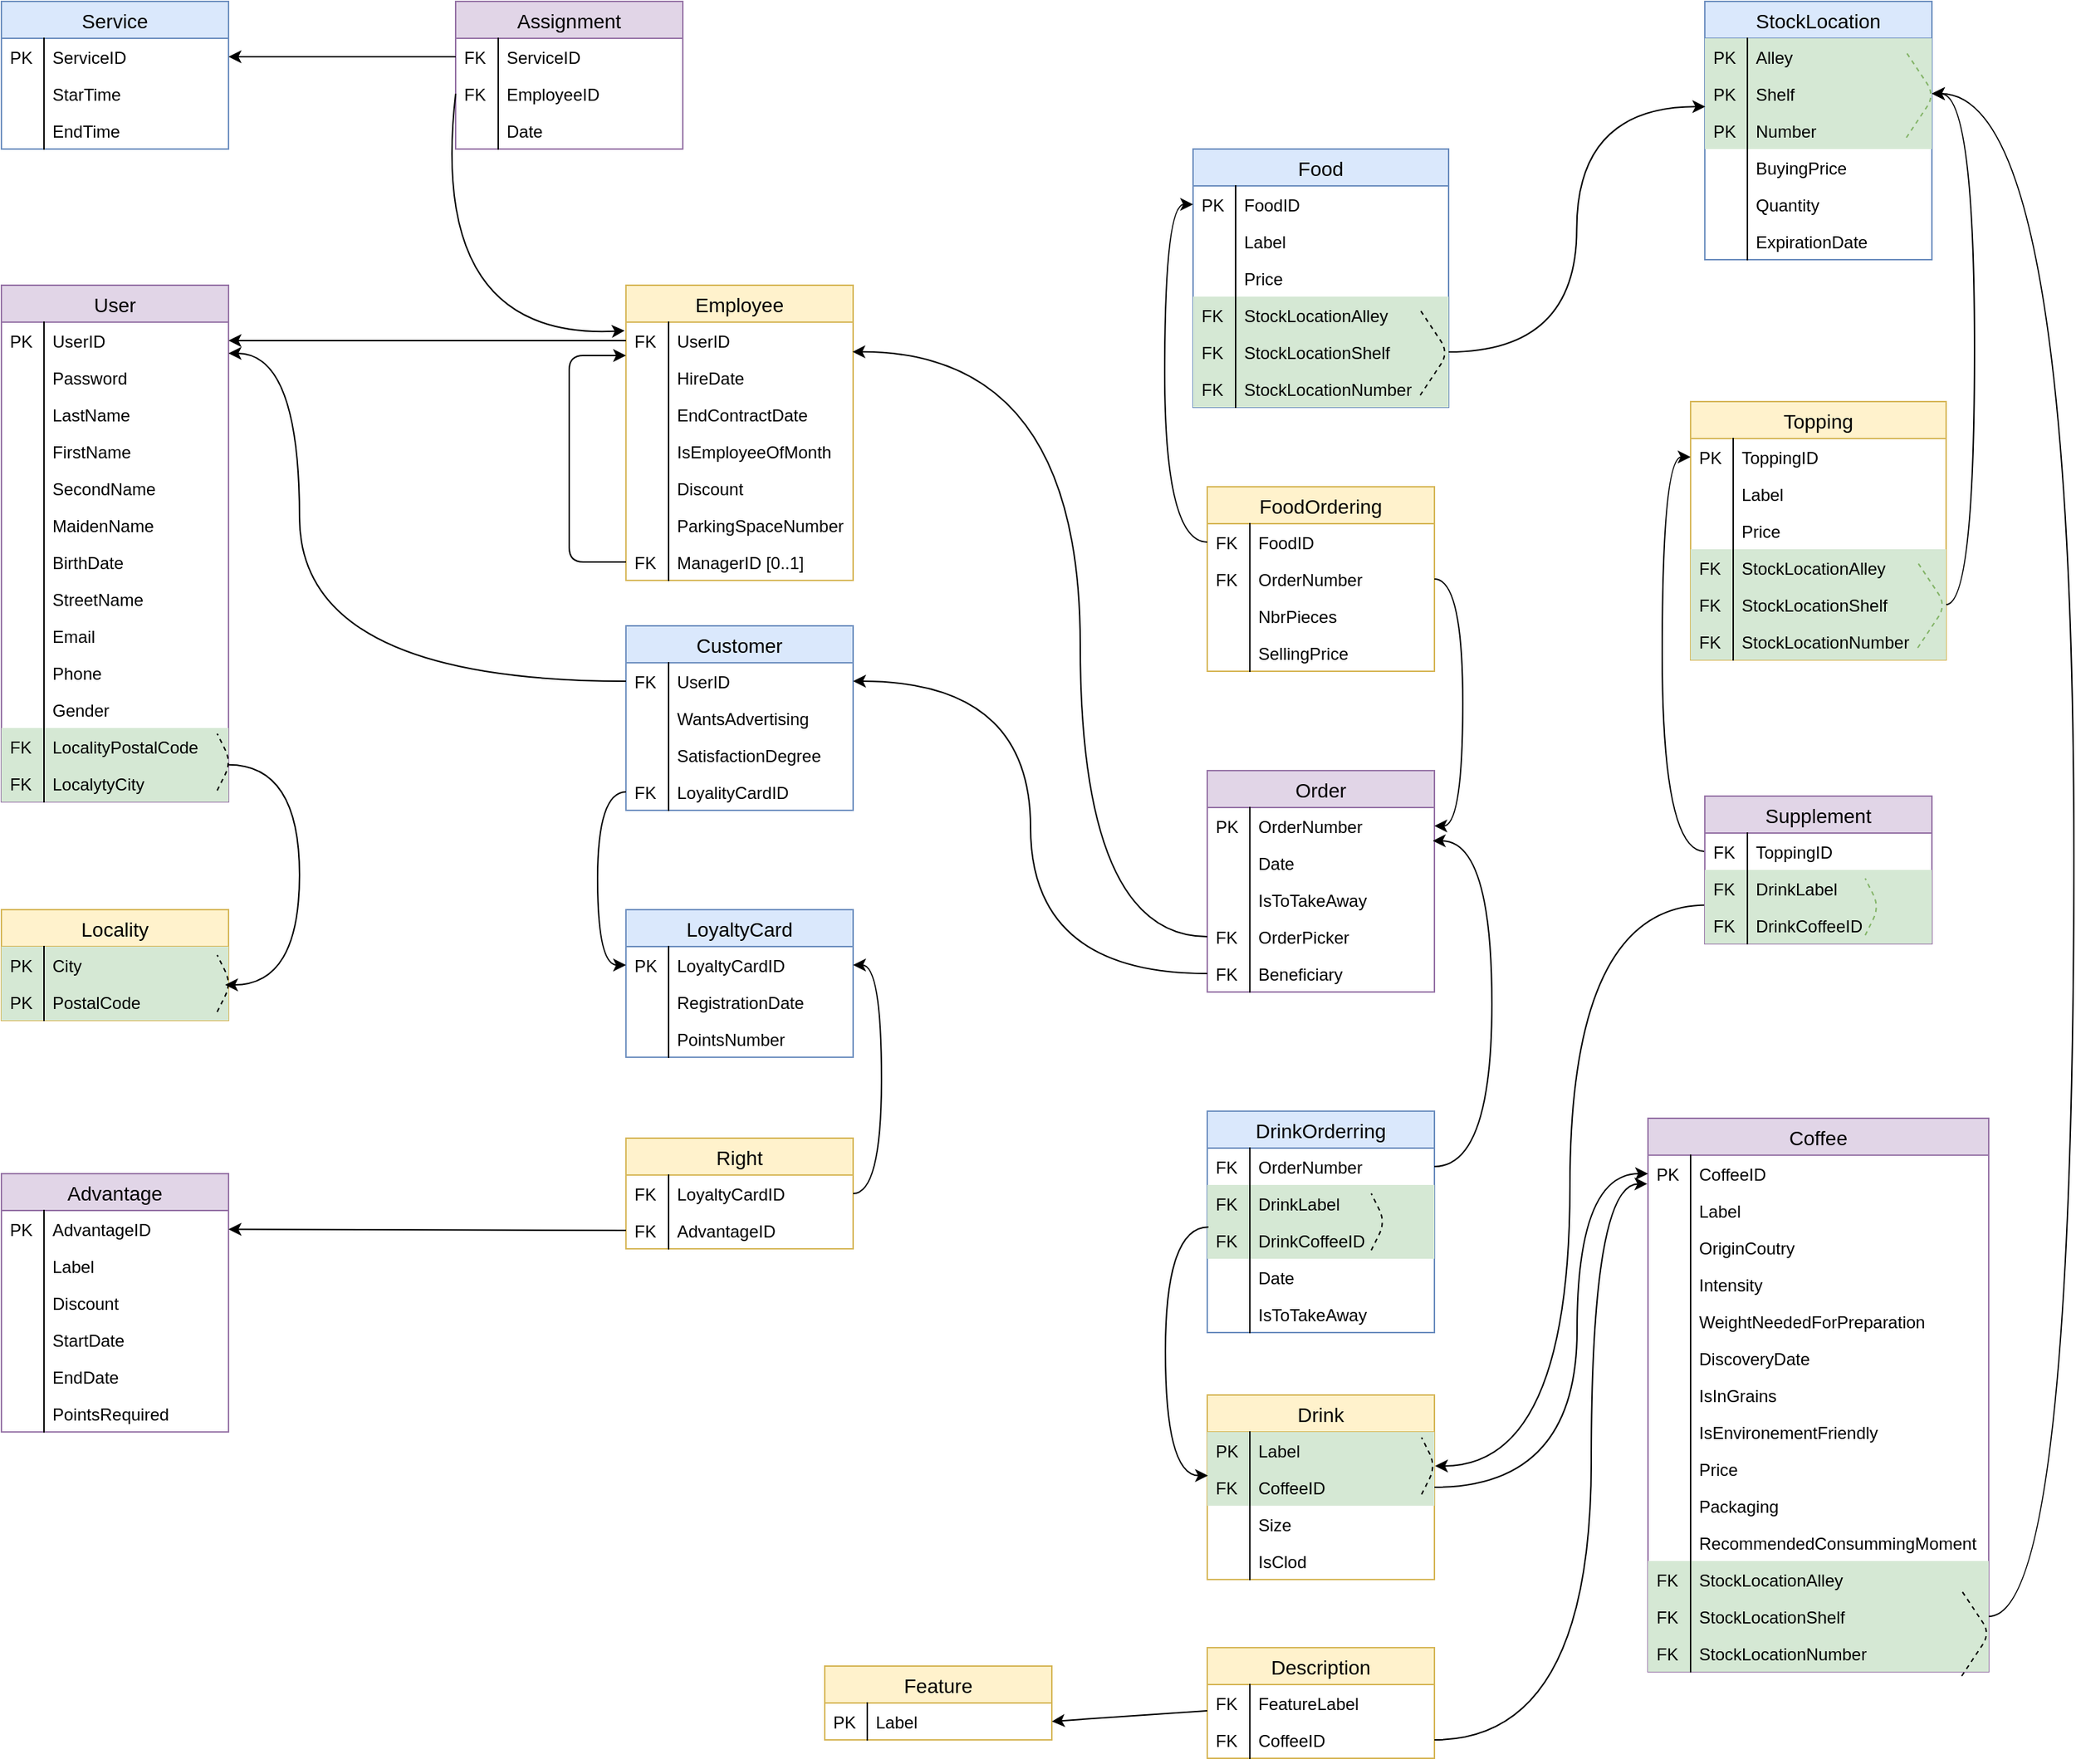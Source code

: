 <mxfile pages="1" version="10.7.5" type="device"><diagram id="CRKFsTBVLDipcfwFaKk6" name="Page-1"><mxGraphModel dx="1991" dy="1177" grid="1" gridSize="10" guides="1" tooltips="1" connect="1" arrows="1" fold="1" page="1" pageScale="1" pageWidth="1169" pageHeight="827" math="0" shadow="0"><root><mxCell id="0"/><mxCell id="1" parent="0"/><mxCell id="WZAO4Xfnq0CxWzphpXC2-1" value="Service" style="swimlane;fontStyle=0;childLayout=stackLayout;horizontal=1;startSize=26;fillColor=#dae8fc;horizontalStack=0;resizeParent=1;resizeParentMax=0;resizeLast=0;collapsible=1;marginBottom=0;swimlaneFillColor=#ffffff;align=center;fontSize=14;strokeColor=#6c8ebf;" parent="1" vertex="1"><mxGeometry x="80" y="40" width="160" height="104" as="geometry"/></mxCell><mxCell id="WZAO4Xfnq0CxWzphpXC2-37" value="ServiceID" style="shape=partialRectangle;top=0;left=0;right=0;bottom=0;align=left;verticalAlign=top;fillColor=none;spacingLeft=34;spacingRight=4;overflow=hidden;rotatable=0;points=[[0,0.5],[1,0.5]];portConstraint=eastwest;dropTarget=0;fontSize=12;" parent="WZAO4Xfnq0CxWzphpXC2-1" vertex="1"><mxGeometry y="26" width="160" height="26" as="geometry"/></mxCell><mxCell id="WZAO4Xfnq0CxWzphpXC2-38" value="PK" style="shape=partialRectangle;top=0;left=0;bottom=0;fillColor=none;align=left;verticalAlign=top;spacingLeft=4;spacingRight=4;overflow=hidden;rotatable=0;points=[];portConstraint=eastwest;part=1;fontSize=12;" parent="WZAO4Xfnq0CxWzphpXC2-37" vertex="1" connectable="0"><mxGeometry width="30" height="26" as="geometry"/></mxCell><mxCell id="WZAO4Xfnq0CxWzphpXC2-4" value="StarTime" style="shape=partialRectangle;top=0;left=0;right=0;bottom=0;align=left;verticalAlign=top;fillColor=none;spacingLeft=34;spacingRight=4;overflow=hidden;rotatable=0;points=[[0,0.5],[1,0.5]];portConstraint=eastwest;dropTarget=0;fontSize=12;" parent="WZAO4Xfnq0CxWzphpXC2-1" vertex="1"><mxGeometry y="52" width="160" height="26" as="geometry"/></mxCell><mxCell id="WZAO4Xfnq0CxWzphpXC2-5" value="" style="shape=partialRectangle;top=0;left=0;bottom=0;fillColor=none;align=left;verticalAlign=top;spacingLeft=4;spacingRight=4;overflow=hidden;rotatable=0;points=[];portConstraint=eastwest;part=1;fontSize=12;" parent="WZAO4Xfnq0CxWzphpXC2-4" vertex="1" connectable="0"><mxGeometry width="30" height="26" as="geometry"/></mxCell><mxCell id="WZAO4Xfnq0CxWzphpXC2-6" value="EndTime" style="shape=partialRectangle;top=0;left=0;right=0;bottom=0;align=left;verticalAlign=top;fillColor=none;spacingLeft=34;spacingRight=4;overflow=hidden;rotatable=0;points=[[0,0.5],[1,0.5]];portConstraint=eastwest;dropTarget=0;fontSize=12;" parent="WZAO4Xfnq0CxWzphpXC2-1" vertex="1"><mxGeometry y="78" width="160" height="26" as="geometry"/></mxCell><mxCell id="WZAO4Xfnq0CxWzphpXC2-7" value="" style="shape=partialRectangle;top=0;left=0;bottom=0;fillColor=none;align=left;verticalAlign=top;spacingLeft=4;spacingRight=4;overflow=hidden;rotatable=0;points=[];portConstraint=eastwest;part=1;fontSize=12;" parent="WZAO4Xfnq0CxWzphpXC2-6" vertex="1" connectable="0"><mxGeometry width="30" height="26" as="geometry"/></mxCell><mxCell id="WZAO4Xfnq0CxWzphpXC2-12" value="Assignment" style="swimlane;fontStyle=0;childLayout=stackLayout;horizontal=1;startSize=26;fillColor=#e1d5e7;horizontalStack=0;resizeParent=1;resizeParentMax=0;resizeLast=0;collapsible=1;marginBottom=0;swimlaneFillColor=#ffffff;align=center;fontSize=14;strokeColor=#9673a6;" parent="1" vertex="1"><mxGeometry x="400" y="40" width="160" height="104" as="geometry"/></mxCell><mxCell id="WZAO4Xfnq0CxWzphpXC2-33" value="ServiceID" style="shape=partialRectangle;top=0;left=0;right=0;bottom=0;align=left;verticalAlign=top;fillColor=none;spacingLeft=34;spacingRight=4;overflow=hidden;rotatable=0;points=[[0,0.5],[1,0.5]];portConstraint=eastwest;dropTarget=0;fontSize=12;" parent="WZAO4Xfnq0CxWzphpXC2-12" vertex="1"><mxGeometry y="26" width="160" height="26" as="geometry"/></mxCell><mxCell id="WZAO4Xfnq0CxWzphpXC2-34" value="FK" style="shape=partialRectangle;top=0;left=0;bottom=0;fillColor=none;align=left;verticalAlign=top;spacingLeft=4;spacingRight=4;overflow=hidden;rotatable=0;points=[];portConstraint=eastwest;part=1;fontSize=12;" parent="WZAO4Xfnq0CxWzphpXC2-33" vertex="1" connectable="0"><mxGeometry width="30" height="26" as="geometry"/></mxCell><mxCell id="WZAO4Xfnq0CxWzphpXC2-35" value="EmployeeID" style="shape=partialRectangle;top=0;left=0;right=0;bottom=0;align=left;verticalAlign=top;fillColor=none;spacingLeft=34;spacingRight=4;overflow=hidden;rotatable=0;points=[[0,0.5],[1,0.5]];portConstraint=eastwest;dropTarget=0;fontSize=12;" parent="WZAO4Xfnq0CxWzphpXC2-12" vertex="1"><mxGeometry y="52" width="160" height="26" as="geometry"/></mxCell><mxCell id="WZAO4Xfnq0CxWzphpXC2-36" value="FK" style="shape=partialRectangle;top=0;left=0;bottom=0;fillColor=none;align=left;verticalAlign=top;spacingLeft=4;spacingRight=4;overflow=hidden;rotatable=0;points=[];portConstraint=eastwest;part=1;fontSize=12;" parent="WZAO4Xfnq0CxWzphpXC2-35" vertex="1" connectable="0"><mxGeometry width="30" height="26" as="geometry"/></mxCell><mxCell id="rPrY6ZwQRHhuvOFHFM8u-1" value="Date" style="shape=partialRectangle;top=0;left=0;right=0;bottom=0;align=left;verticalAlign=top;fillColor=none;spacingLeft=34;spacingRight=4;overflow=hidden;rotatable=0;points=[[0,0.5],[1,0.5]];portConstraint=eastwest;dropTarget=0;fontSize=12;" parent="WZAO4Xfnq0CxWzphpXC2-12" vertex="1"><mxGeometry y="78" width="160" height="26" as="geometry"/></mxCell><mxCell id="rPrY6ZwQRHhuvOFHFM8u-2" value="" style="shape=partialRectangle;top=0;left=0;bottom=0;fillColor=none;align=left;verticalAlign=top;spacingLeft=4;spacingRight=4;overflow=hidden;rotatable=0;points=[];portConstraint=eastwest;part=1;fontSize=12;" parent="rPrY6ZwQRHhuvOFHFM8u-1" vertex="1" connectable="0"><mxGeometry width="30" height="26" as="geometry"/></mxCell><mxCell id="WZAO4Xfnq0CxWzphpXC2-23" value="Employee" style="swimlane;fontStyle=0;childLayout=stackLayout;horizontal=1;startSize=26;fillColor=#fff2cc;horizontalStack=0;resizeParent=1;resizeParentMax=0;resizeLast=0;collapsible=1;marginBottom=0;swimlaneFillColor=#ffffff;align=center;fontSize=14;strokeColor=#d6b656;" parent="1" vertex="1"><mxGeometry x="520" y="240" width="160" height="208" as="geometry"/></mxCell><mxCell id="WZAO4Xfnq0CxWzphpXC2-46" value="UserID" style="shape=partialRectangle;top=0;left=0;right=0;bottom=0;align=left;verticalAlign=top;fillColor=none;spacingLeft=34;spacingRight=4;overflow=hidden;rotatable=0;points=[[0,0.5],[1,0.5]];portConstraint=eastwest;dropTarget=0;fontSize=12;" parent="WZAO4Xfnq0CxWzphpXC2-23" vertex="1"><mxGeometry y="26" width="160" height="26" as="geometry"/></mxCell><mxCell id="WZAO4Xfnq0CxWzphpXC2-47" value="FK" style="shape=partialRectangle;top=0;left=0;bottom=0;fillColor=none;align=left;verticalAlign=top;spacingLeft=4;spacingRight=4;overflow=hidden;rotatable=0;points=[];portConstraint=eastwest;part=1;fontSize=12;" parent="WZAO4Xfnq0CxWzphpXC2-46" vertex="1" connectable="0"><mxGeometry width="30" height="26" as="geometry"/></mxCell><mxCell id="WZAO4Xfnq0CxWzphpXC2-40" value="HireDate" style="shape=partialRectangle;top=0;left=0;right=0;bottom=0;align=left;verticalAlign=top;fillColor=none;spacingLeft=34;spacingRight=4;overflow=hidden;rotatable=0;points=[[0,0.5],[1,0.5]];portConstraint=eastwest;dropTarget=0;fontSize=12;" parent="WZAO4Xfnq0CxWzphpXC2-23" vertex="1"><mxGeometry y="52" width="160" height="26" as="geometry"/></mxCell><mxCell id="WZAO4Xfnq0CxWzphpXC2-41" value="" style="shape=partialRectangle;top=0;left=0;bottom=0;fillColor=none;align=left;verticalAlign=top;spacingLeft=4;spacingRight=4;overflow=hidden;rotatable=0;points=[];portConstraint=eastwest;part=1;fontSize=12;" parent="WZAO4Xfnq0CxWzphpXC2-40" vertex="1" connectable="0"><mxGeometry width="30" height="26" as="geometry"/></mxCell><mxCell id="WZAO4Xfnq0CxWzphpXC2-49" value="EndContractDate" style="shape=partialRectangle;top=0;left=0;right=0;bottom=0;align=left;verticalAlign=top;fillColor=none;spacingLeft=34;spacingRight=4;overflow=hidden;rotatable=0;points=[[0,0.5],[1,0.5]];portConstraint=eastwest;dropTarget=0;fontSize=12;" parent="WZAO4Xfnq0CxWzphpXC2-23" vertex="1"><mxGeometry y="78" width="160" height="26" as="geometry"/></mxCell><mxCell id="WZAO4Xfnq0CxWzphpXC2-50" value="" style="shape=partialRectangle;top=0;left=0;bottom=0;fillColor=none;align=left;verticalAlign=top;spacingLeft=4;spacingRight=4;overflow=hidden;rotatable=0;points=[];portConstraint=eastwest;part=1;fontSize=12;" parent="WZAO4Xfnq0CxWzphpXC2-49" vertex="1" connectable="0"><mxGeometry width="30" height="26" as="geometry"/></mxCell><mxCell id="WZAO4Xfnq0CxWzphpXC2-53" value="IsEmployeeOfMonth" style="shape=partialRectangle;top=0;left=0;right=0;bottom=0;align=left;verticalAlign=top;fillColor=none;spacingLeft=34;spacingRight=4;overflow=hidden;rotatable=0;points=[[0,0.5],[1,0.5]];portConstraint=eastwest;dropTarget=0;fontSize=12;" parent="WZAO4Xfnq0CxWzphpXC2-23" vertex="1"><mxGeometry y="104" width="160" height="26" as="geometry"/></mxCell><mxCell id="WZAO4Xfnq0CxWzphpXC2-54" value="" style="shape=partialRectangle;top=0;left=0;bottom=0;fillColor=none;align=left;verticalAlign=top;spacingLeft=4;spacingRight=4;overflow=hidden;rotatable=0;points=[];portConstraint=eastwest;part=1;fontSize=12;" parent="WZAO4Xfnq0CxWzphpXC2-53" vertex="1" connectable="0"><mxGeometry width="30" height="26" as="geometry"/></mxCell><mxCell id="WZAO4Xfnq0CxWzphpXC2-55" value="Discount" style="shape=partialRectangle;top=0;left=0;right=0;bottom=0;align=left;verticalAlign=top;fillColor=none;spacingLeft=34;spacingRight=4;overflow=hidden;rotatable=0;points=[[0,0.5],[1,0.5]];portConstraint=eastwest;dropTarget=0;fontSize=12;" parent="WZAO4Xfnq0CxWzphpXC2-23" vertex="1"><mxGeometry y="130" width="160" height="26" as="geometry"/></mxCell><mxCell id="WZAO4Xfnq0CxWzphpXC2-56" value="" style="shape=partialRectangle;top=0;left=0;bottom=0;fillColor=none;align=left;verticalAlign=top;spacingLeft=4;spacingRight=4;overflow=hidden;rotatable=0;points=[];portConstraint=eastwest;part=1;fontSize=12;" parent="WZAO4Xfnq0CxWzphpXC2-55" vertex="1" connectable="0"><mxGeometry width="30" height="26" as="geometry"/></mxCell><mxCell id="WZAO4Xfnq0CxWzphpXC2-57" value="ParkingSpaceNumber" style="shape=partialRectangle;top=0;left=0;right=0;bottom=0;align=left;verticalAlign=top;fillColor=none;spacingLeft=34;spacingRight=4;overflow=hidden;rotatable=0;points=[[0,0.5],[1,0.5]];portConstraint=eastwest;dropTarget=0;fontSize=12;" parent="WZAO4Xfnq0CxWzphpXC2-23" vertex="1"><mxGeometry y="156" width="160" height="26" as="geometry"/></mxCell><mxCell id="WZAO4Xfnq0CxWzphpXC2-58" value="" style="shape=partialRectangle;top=0;left=0;bottom=0;fillColor=none;align=left;verticalAlign=top;spacingLeft=4;spacingRight=4;overflow=hidden;rotatable=0;points=[];portConstraint=eastwest;part=1;fontSize=12;" parent="WZAO4Xfnq0CxWzphpXC2-57" vertex="1" connectable="0"><mxGeometry width="30" height="26" as="geometry"/></mxCell><mxCell id="8Q1mlnjirJnDcPgESD4j-1" style="edgeStyle=orthogonalEdgeStyle;rounded=1;orthogonalLoop=1;jettySize=auto;html=1;entryX=0;entryY=0.905;entryDx=0;entryDy=0;entryPerimeter=0;startArrow=none;startFill=0;endArrow=classic;endFill=1;" parent="WZAO4Xfnq0CxWzphpXC2-23" source="WZAO4Xfnq0CxWzphpXC2-51" target="WZAO4Xfnq0CxWzphpXC2-46" edge="1"><mxGeometry relative="1" as="geometry"><Array as="points"><mxPoint x="-40" y="195"/><mxPoint x="-40" y="49"/></Array></mxGeometry></mxCell><mxCell id="WZAO4Xfnq0CxWzphpXC2-51" value="ManagerID [0..1]" style="shape=partialRectangle;top=0;left=0;right=0;bottom=0;align=left;verticalAlign=top;fillColor=none;spacingLeft=34;spacingRight=4;overflow=hidden;rotatable=0;points=[[0,0.5],[1,0.5]];portConstraint=eastwest;dropTarget=0;fontSize=12;" parent="WZAO4Xfnq0CxWzphpXC2-23" vertex="1"><mxGeometry y="182" width="160" height="26" as="geometry"/></mxCell><mxCell id="WZAO4Xfnq0CxWzphpXC2-52" value="FK" style="shape=partialRectangle;top=0;left=0;bottom=0;fillColor=none;align=left;verticalAlign=top;spacingLeft=4;spacingRight=4;overflow=hidden;rotatable=0;points=[];portConstraint=eastwest;part=1;fontSize=12;" parent="WZAO4Xfnq0CxWzphpXC2-51" vertex="1" connectable="0"><mxGeometry width="30" height="26" as="geometry"/></mxCell><mxCell id="WZAO4Xfnq0CxWzphpXC2-39" value="" style="endArrow=classic;html=1;entryX=1;entryY=0.5;entryDx=0;entryDy=0;exitX=0;exitY=0.5;exitDx=0;exitDy=0;" parent="1" source="WZAO4Xfnq0CxWzphpXC2-33" target="WZAO4Xfnq0CxWzphpXC2-37" edge="1"><mxGeometry width="50" height="50" relative="1" as="geometry"><mxPoint x="350" y="160" as="sourcePoint"/><mxPoint x="400" y="110" as="targetPoint"/></mxGeometry></mxCell><mxCell id="WZAO4Xfnq0CxWzphpXC2-61" value="" style="endArrow=classic;html=1;entryX=-0.006;entryY=0.231;entryDx=0;entryDy=0;exitX=0;exitY=0.5;exitDx=0;exitDy=0;curved=1;entryPerimeter=0;" parent="1" source="WZAO4Xfnq0CxWzphpXC2-35" target="WZAO4Xfnq0CxWzphpXC2-46" edge="1"><mxGeometry width="50" height="50" relative="1" as="geometry"><mxPoint x="390" y="260" as="sourcePoint"/><mxPoint x="440" y="210" as="targetPoint"/><Array as="points"><mxPoint x="380" y="279"/></Array></mxGeometry></mxCell><mxCell id="WZAO4Xfnq0CxWzphpXC2-74" value="User" style="swimlane;fontStyle=0;childLayout=stackLayout;horizontal=1;startSize=26;fillColor=#e1d5e7;horizontalStack=0;resizeParent=1;resizeParentMax=0;resizeLast=0;collapsible=1;marginBottom=0;swimlaneFillColor=#ffffff;align=center;fontSize=14;strokeColor=#9673a6;" parent="1" vertex="1"><mxGeometry x="80" y="240" width="160" height="364" as="geometry"/></mxCell><mxCell id="WZAO4Xfnq0CxWzphpXC2-75" value="UserID" style="shape=partialRectangle;top=0;left=0;right=0;bottom=0;align=left;verticalAlign=top;fillColor=none;spacingLeft=34;spacingRight=4;overflow=hidden;rotatable=0;points=[[0,0.5],[1,0.5]];portConstraint=eastwest;dropTarget=0;fontSize=12;" parent="WZAO4Xfnq0CxWzphpXC2-74" vertex="1"><mxGeometry y="26" width="160" height="26" as="geometry"/></mxCell><mxCell id="WZAO4Xfnq0CxWzphpXC2-76" value="PK" style="shape=partialRectangle;top=0;left=0;bottom=0;fillColor=none;align=left;verticalAlign=top;spacingLeft=4;spacingRight=4;overflow=hidden;rotatable=0;points=[];portConstraint=eastwest;part=1;fontSize=12;" parent="WZAO4Xfnq0CxWzphpXC2-75" vertex="1" connectable="0"><mxGeometry width="30" height="26" as="geometry"/></mxCell><mxCell id="N7pm1riKenZAJO8To35I-1" value="Password" style="shape=partialRectangle;top=0;left=0;right=0;bottom=0;align=left;verticalAlign=top;fillColor=none;spacingLeft=34;spacingRight=4;overflow=hidden;rotatable=0;points=[[0,0.5],[1,0.5]];portConstraint=eastwest;dropTarget=0;fontSize=12;" vertex="1" parent="WZAO4Xfnq0CxWzphpXC2-74"><mxGeometry y="52" width="160" height="26" as="geometry"/></mxCell><mxCell id="N7pm1riKenZAJO8To35I-2" value="" style="shape=partialRectangle;top=0;left=0;bottom=0;fillColor=none;align=left;verticalAlign=top;spacingLeft=4;spacingRight=4;overflow=hidden;rotatable=0;points=[];portConstraint=eastwest;part=1;fontSize=12;" vertex="1" connectable="0" parent="N7pm1riKenZAJO8To35I-1"><mxGeometry width="30" height="26" as="geometry"/></mxCell><mxCell id="WZAO4Xfnq0CxWzphpXC2-79" value="LastName" style="shape=partialRectangle;top=0;left=0;right=0;bottom=0;align=left;verticalAlign=top;fillColor=none;spacingLeft=34;spacingRight=4;overflow=hidden;rotatable=0;points=[[0,0.5],[1,0.5]];portConstraint=eastwest;dropTarget=0;fontSize=12;" parent="WZAO4Xfnq0CxWzphpXC2-74" vertex="1"><mxGeometry y="78" width="160" height="26" as="geometry"/></mxCell><mxCell id="WZAO4Xfnq0CxWzphpXC2-80" value="" style="shape=partialRectangle;top=0;left=0;bottom=0;fillColor=none;align=left;verticalAlign=top;spacingLeft=4;spacingRight=4;overflow=hidden;rotatable=0;points=[];portConstraint=eastwest;part=1;fontSize=12;" parent="WZAO4Xfnq0CxWzphpXC2-79" vertex="1" connectable="0"><mxGeometry width="30" height="26" as="geometry"/></mxCell><mxCell id="WZAO4Xfnq0CxWzphpXC2-81" value="FirstName" style="shape=partialRectangle;top=0;left=0;right=0;bottom=0;align=left;verticalAlign=top;fillColor=none;spacingLeft=34;spacingRight=4;overflow=hidden;rotatable=0;points=[[0,0.5],[1,0.5]];portConstraint=eastwest;dropTarget=0;fontSize=12;" parent="WZAO4Xfnq0CxWzphpXC2-74" vertex="1"><mxGeometry y="104" width="160" height="26" as="geometry"/></mxCell><mxCell id="WZAO4Xfnq0CxWzphpXC2-82" value="" style="shape=partialRectangle;top=0;left=0;bottom=0;fillColor=none;align=left;verticalAlign=top;spacingLeft=4;spacingRight=4;overflow=hidden;rotatable=0;points=[];portConstraint=eastwest;part=1;fontSize=12;" parent="WZAO4Xfnq0CxWzphpXC2-81" vertex="1" connectable="0"><mxGeometry width="30" height="26" as="geometry"/></mxCell><mxCell id="WZAO4Xfnq0CxWzphpXC2-83" value="SecondName" style="shape=partialRectangle;top=0;left=0;right=0;bottom=0;align=left;verticalAlign=top;fillColor=none;spacingLeft=34;spacingRight=4;overflow=hidden;rotatable=0;points=[[0,0.5],[1,0.5]];portConstraint=eastwest;dropTarget=0;fontSize=12;" parent="WZAO4Xfnq0CxWzphpXC2-74" vertex="1"><mxGeometry y="130" width="160" height="26" as="geometry"/></mxCell><mxCell id="WZAO4Xfnq0CxWzphpXC2-84" value="" style="shape=partialRectangle;top=0;left=0;bottom=0;fillColor=none;align=left;verticalAlign=top;spacingLeft=4;spacingRight=4;overflow=hidden;rotatable=0;points=[];portConstraint=eastwest;part=1;fontSize=12;" parent="WZAO4Xfnq0CxWzphpXC2-83" vertex="1" connectable="0"><mxGeometry width="30" height="26" as="geometry"/></mxCell><mxCell id="WZAO4Xfnq0CxWzphpXC2-85" value="MaidenName" style="shape=partialRectangle;top=0;left=0;right=0;bottom=0;align=left;verticalAlign=top;fillColor=none;spacingLeft=34;spacingRight=4;overflow=hidden;rotatable=0;points=[[0,0.5],[1,0.5]];portConstraint=eastwest;dropTarget=0;fontSize=12;" parent="WZAO4Xfnq0CxWzphpXC2-74" vertex="1"><mxGeometry y="156" width="160" height="26" as="geometry"/></mxCell><mxCell id="WZAO4Xfnq0CxWzphpXC2-86" value="" style="shape=partialRectangle;top=0;left=0;bottom=0;fillColor=none;align=left;verticalAlign=top;spacingLeft=4;spacingRight=4;overflow=hidden;rotatable=0;points=[];portConstraint=eastwest;part=1;fontSize=12;" parent="WZAO4Xfnq0CxWzphpXC2-85" vertex="1" connectable="0"><mxGeometry width="30" height="26" as="geometry"/></mxCell><mxCell id="WZAO4Xfnq0CxWzphpXC2-87" value="BirthDate" style="shape=partialRectangle;top=0;left=0;right=0;bottom=0;align=left;verticalAlign=top;fillColor=none;spacingLeft=34;spacingRight=4;overflow=hidden;rotatable=0;points=[[0,0.5],[1,0.5]];portConstraint=eastwest;dropTarget=0;fontSize=12;" parent="WZAO4Xfnq0CxWzphpXC2-74" vertex="1"><mxGeometry y="182" width="160" height="26" as="geometry"/></mxCell><mxCell id="WZAO4Xfnq0CxWzphpXC2-88" value="" style="shape=partialRectangle;top=0;left=0;bottom=0;fillColor=none;align=left;verticalAlign=top;spacingLeft=4;spacingRight=4;overflow=hidden;rotatable=0;points=[];portConstraint=eastwest;part=1;fontSize=12;" parent="WZAO4Xfnq0CxWzphpXC2-87" vertex="1" connectable="0"><mxGeometry width="30" height="26" as="geometry"/></mxCell><mxCell id="WZAO4Xfnq0CxWzphpXC2-89" value="StreetName" style="shape=partialRectangle;top=0;left=0;right=0;bottom=0;align=left;verticalAlign=top;fillColor=none;spacingLeft=34;spacingRight=4;overflow=hidden;rotatable=0;points=[[0,0.5],[1,0.5]];portConstraint=eastwest;dropTarget=0;fontSize=12;" parent="WZAO4Xfnq0CxWzphpXC2-74" vertex="1"><mxGeometry y="208" width="160" height="26" as="geometry"/></mxCell><mxCell id="WZAO4Xfnq0CxWzphpXC2-90" value="" style="shape=partialRectangle;top=0;left=0;bottom=0;fillColor=none;align=left;verticalAlign=top;spacingLeft=4;spacingRight=4;overflow=hidden;rotatable=0;points=[];portConstraint=eastwest;part=1;fontSize=12;" parent="WZAO4Xfnq0CxWzphpXC2-89" vertex="1" connectable="0"><mxGeometry width="30" height="26" as="geometry"/></mxCell><mxCell id="WZAO4Xfnq0CxWzphpXC2-91" value="Email" style="shape=partialRectangle;top=0;left=0;right=0;bottom=0;align=left;verticalAlign=top;fillColor=none;spacingLeft=34;spacingRight=4;overflow=hidden;rotatable=0;points=[[0,0.5],[1,0.5]];portConstraint=eastwest;dropTarget=0;fontSize=12;" parent="WZAO4Xfnq0CxWzphpXC2-74" vertex="1"><mxGeometry y="234" width="160" height="26" as="geometry"/></mxCell><mxCell id="WZAO4Xfnq0CxWzphpXC2-92" value="" style="shape=partialRectangle;top=0;left=0;bottom=0;fillColor=none;align=left;verticalAlign=top;spacingLeft=4;spacingRight=4;overflow=hidden;rotatable=0;points=[];portConstraint=eastwest;part=1;fontSize=12;" parent="WZAO4Xfnq0CxWzphpXC2-91" vertex="1" connectable="0"><mxGeometry width="30" height="26" as="geometry"/></mxCell><mxCell id="WZAO4Xfnq0CxWzphpXC2-93" value="Phone" style="shape=partialRectangle;top=0;left=0;right=0;bottom=0;align=left;verticalAlign=top;fillColor=none;spacingLeft=34;spacingRight=4;overflow=hidden;rotatable=0;points=[[0,0.5],[1,0.5]];portConstraint=eastwest;dropTarget=0;fontSize=12;" parent="WZAO4Xfnq0CxWzphpXC2-74" vertex="1"><mxGeometry y="260" width="160" height="26" as="geometry"/></mxCell><mxCell id="WZAO4Xfnq0CxWzphpXC2-94" value="" style="shape=partialRectangle;top=0;left=0;bottom=0;fillColor=none;align=left;verticalAlign=top;spacingLeft=4;spacingRight=4;overflow=hidden;rotatable=0;points=[];portConstraint=eastwest;part=1;fontSize=12;" parent="WZAO4Xfnq0CxWzphpXC2-93" vertex="1" connectable="0"><mxGeometry width="30" height="26" as="geometry"/></mxCell><mxCell id="WZAO4Xfnq0CxWzphpXC2-95" value="Gender" style="shape=partialRectangle;top=0;left=0;right=0;bottom=0;align=left;verticalAlign=top;fillColor=none;spacingLeft=34;spacingRight=4;overflow=hidden;rotatable=0;points=[[0,0.5],[1,0.5]];portConstraint=eastwest;dropTarget=0;fontSize=12;" parent="WZAO4Xfnq0CxWzphpXC2-74" vertex="1"><mxGeometry y="286" width="160" height="26" as="geometry"/></mxCell><mxCell id="WZAO4Xfnq0CxWzphpXC2-96" value="" style="shape=partialRectangle;top=0;left=0;bottom=0;fillColor=none;align=left;verticalAlign=top;spacingLeft=4;spacingRight=4;overflow=hidden;rotatable=0;points=[];portConstraint=eastwest;part=1;fontSize=12;" parent="WZAO4Xfnq0CxWzphpXC2-95" vertex="1" connectable="0"><mxGeometry width="30" height="26" as="geometry"/></mxCell><mxCell id="WZAO4Xfnq0CxWzphpXC2-97" value="LocalityPostalCode" style="shape=partialRectangle;top=0;left=0;right=0;bottom=0;align=left;verticalAlign=top;fillColor=#d5e8d4;spacingLeft=34;spacingRight=4;overflow=hidden;rotatable=0;points=[[0,0.5],[1,0.5]];portConstraint=eastwest;dropTarget=0;fontSize=12;strokeColor=#82b366;" parent="WZAO4Xfnq0CxWzphpXC2-74" vertex="1"><mxGeometry y="312" width="160" height="26" as="geometry"/></mxCell><mxCell id="WZAO4Xfnq0CxWzphpXC2-98" value="FK" style="shape=partialRectangle;top=0;left=0;bottom=0;fillColor=none;align=left;verticalAlign=top;spacingLeft=4;spacingRight=4;overflow=hidden;rotatable=0;points=[];portConstraint=eastwest;part=1;fontSize=12;" parent="WZAO4Xfnq0CxWzphpXC2-97" vertex="1" connectable="0"><mxGeometry width="30" height="26" as="geometry"/></mxCell><mxCell id="WZAO4Xfnq0CxWzphpXC2-99" value="LocalytyCity" style="shape=partialRectangle;top=0;left=0;right=0;bottom=0;align=left;verticalAlign=top;fillColor=#d5e8d4;spacingLeft=34;spacingRight=4;overflow=hidden;rotatable=0;points=[[0,0.5],[1,0.5]];portConstraint=eastwest;dropTarget=0;fontSize=12;strokeColor=#82b366;" parent="WZAO4Xfnq0CxWzphpXC2-74" vertex="1"><mxGeometry y="338" width="160" height="26" as="geometry"/></mxCell><mxCell id="WZAO4Xfnq0CxWzphpXC2-100" value="FK" style="shape=partialRectangle;top=0;left=0;bottom=0;fillColor=none;align=left;verticalAlign=top;spacingLeft=4;spacingRight=4;overflow=hidden;rotatable=0;points=[];portConstraint=eastwest;part=1;fontSize=12;" parent="WZAO4Xfnq0CxWzphpXC2-99" vertex="1" connectable="0"><mxGeometry width="30" height="26" as="geometry"/></mxCell><mxCell id="WZAO4Xfnq0CxWzphpXC2-188" value="" style="endArrow=none;dashed=1;html=1;" parent="WZAO4Xfnq0CxWzphpXC2-74" edge="1"><mxGeometry width="50" height="50" relative="1" as="geometry"><mxPoint x="152" y="356" as="sourcePoint"/><mxPoint x="152" y="316" as="targetPoint"/><Array as="points"><mxPoint x="162" y="336"/></Array></mxGeometry></mxCell><mxCell id="WZAO4Xfnq0CxWzphpXC2-108" value="Locality" style="swimlane;fontStyle=0;childLayout=stackLayout;horizontal=1;startSize=26;fillColor=#fff2cc;horizontalStack=0;resizeParent=1;resizeParentMax=0;resizeLast=0;collapsible=1;marginBottom=0;swimlaneFillColor=#ffffff;align=center;fontSize=14;strokeColor=#d6b656;" parent="1" vertex="1"><mxGeometry x="80" y="680" width="160" height="78" as="geometry"/></mxCell><mxCell id="WZAO4Xfnq0CxWzphpXC2-111" value="City" style="shape=partialRectangle;top=0;left=0;right=0;bottom=0;align=left;verticalAlign=top;fillColor=#d5e8d4;spacingLeft=34;spacingRight=4;overflow=hidden;rotatable=0;points=[[0,0.5],[1,0.5]];portConstraint=eastwest;dropTarget=0;fontSize=12;strokeColor=#82b366;" parent="WZAO4Xfnq0CxWzphpXC2-108" vertex="1"><mxGeometry y="26" width="160" height="26" as="geometry"/></mxCell><mxCell id="WZAO4Xfnq0CxWzphpXC2-112" value="PK" style="shape=partialRectangle;top=0;left=0;bottom=0;fillColor=none;align=left;verticalAlign=top;spacingLeft=4;spacingRight=4;overflow=hidden;rotatable=0;points=[];portConstraint=eastwest;part=1;fontSize=12;" parent="WZAO4Xfnq0CxWzphpXC2-111" vertex="1" connectable="0"><mxGeometry width="30" height="26" as="geometry"/></mxCell><mxCell id="WZAO4Xfnq0CxWzphpXC2-109" value="PostalCode" style="shape=partialRectangle;top=0;left=0;right=0;bottom=0;align=left;verticalAlign=top;fillColor=#d5e8d4;spacingLeft=34;spacingRight=4;overflow=hidden;rotatable=0;points=[[0,0.5],[1,0.5]];portConstraint=eastwest;dropTarget=0;fontSize=12;strokeColor=#82b366;" parent="WZAO4Xfnq0CxWzphpXC2-108" vertex="1"><mxGeometry y="52" width="160" height="26" as="geometry"/></mxCell><mxCell id="WZAO4Xfnq0CxWzphpXC2-110" value="PK" style="shape=partialRectangle;top=0;left=0;bottom=0;fillColor=none;align=left;verticalAlign=top;spacingLeft=4;spacingRight=4;overflow=hidden;rotatable=0;points=[];portConstraint=eastwest;part=1;fontSize=12;" parent="WZAO4Xfnq0CxWzphpXC2-109" vertex="1" connectable="0"><mxGeometry width="30" height="26" as="geometry"/></mxCell><mxCell id="WZAO4Xfnq0CxWzphpXC2-189" value="" style="endArrow=none;dashed=1;html=1;" parent="WZAO4Xfnq0CxWzphpXC2-108" edge="1"><mxGeometry width="50" height="50" relative="1" as="geometry"><mxPoint x="152" y="72" as="sourcePoint"/><mxPoint x="152" y="32" as="targetPoint"/><Array as="points"><mxPoint x="162" y="52"/></Array></mxGeometry></mxCell><mxCell id="WZAO4Xfnq0CxWzphpXC2-124" style="edgeStyle=orthogonalEdgeStyle;curved=1;orthogonalLoop=1;jettySize=auto;html=1;exitX=0.999;exitY=0.996;exitDx=0;exitDy=0;entryX=0.985;entryY=1.038;entryDx=0;entryDy=0;entryPerimeter=0;exitPerimeter=0;" parent="1" source="WZAO4Xfnq0CxWzphpXC2-97" target="WZAO4Xfnq0CxWzphpXC2-111" edge="1"><mxGeometry relative="1" as="geometry"><Array as="points"><mxPoint x="290" y="578"/><mxPoint x="290" y="733"/></Array></mxGeometry></mxCell><mxCell id="WZAO4Xfnq0CxWzphpXC2-126" value="Customer" style="swimlane;fontStyle=0;childLayout=stackLayout;horizontal=1;startSize=26;fillColor=#dae8fc;horizontalStack=0;resizeParent=1;resizeParentMax=0;resizeLast=0;collapsible=1;marginBottom=0;swimlaneFillColor=#ffffff;align=center;fontSize=14;strokeColor=#6c8ebf;" parent="1" vertex="1"><mxGeometry x="520" y="480" width="160" height="130" as="geometry"/></mxCell><mxCell id="WZAO4Xfnq0CxWzphpXC2-127" value="UserID" style="shape=partialRectangle;top=0;left=0;right=0;bottom=0;align=left;verticalAlign=top;fillColor=none;spacingLeft=34;spacingRight=4;overflow=hidden;rotatable=0;points=[[0,0.5],[1,0.5]];portConstraint=eastwest;dropTarget=0;fontSize=12;" parent="WZAO4Xfnq0CxWzphpXC2-126" vertex="1"><mxGeometry y="26" width="160" height="26" as="geometry"/></mxCell><mxCell id="WZAO4Xfnq0CxWzphpXC2-128" value="FK" style="shape=partialRectangle;top=0;left=0;bottom=0;fillColor=none;align=left;verticalAlign=top;spacingLeft=4;spacingRight=4;overflow=hidden;rotatable=0;points=[];portConstraint=eastwest;part=1;fontSize=12;" parent="WZAO4Xfnq0CxWzphpXC2-127" vertex="1" connectable="0"><mxGeometry width="30" height="26" as="geometry"/></mxCell><mxCell id="WZAO4Xfnq0CxWzphpXC2-131" value="WantsAdvertising" style="shape=partialRectangle;top=0;left=0;right=0;bottom=0;align=left;verticalAlign=top;fillColor=none;spacingLeft=34;spacingRight=4;overflow=hidden;rotatable=0;points=[[0,0.5],[1,0.5]];portConstraint=eastwest;dropTarget=0;fontSize=12;" parent="WZAO4Xfnq0CxWzphpXC2-126" vertex="1"><mxGeometry y="52" width="160" height="26" as="geometry"/></mxCell><mxCell id="WZAO4Xfnq0CxWzphpXC2-132" value="" style="shape=partialRectangle;top=0;left=0;bottom=0;fillColor=none;align=left;verticalAlign=top;spacingLeft=4;spacingRight=4;overflow=hidden;rotatable=0;points=[];portConstraint=eastwest;part=1;fontSize=12;" parent="WZAO4Xfnq0CxWzphpXC2-131" vertex="1" connectable="0"><mxGeometry width="30" height="26" as="geometry"/></mxCell><mxCell id="WZAO4Xfnq0CxWzphpXC2-133" value="SatisfactionDegree" style="shape=partialRectangle;top=0;left=0;right=0;bottom=0;align=left;verticalAlign=top;fillColor=none;spacingLeft=34;spacingRight=4;overflow=hidden;rotatable=0;points=[[0,0.5],[1,0.5]];portConstraint=eastwest;dropTarget=0;fontSize=12;" parent="WZAO4Xfnq0CxWzphpXC2-126" vertex="1"><mxGeometry y="78" width="160" height="26" as="geometry"/></mxCell><mxCell id="WZAO4Xfnq0CxWzphpXC2-134" value="" style="shape=partialRectangle;top=0;left=0;bottom=0;fillColor=none;align=left;verticalAlign=top;spacingLeft=4;spacingRight=4;overflow=hidden;rotatable=0;points=[];portConstraint=eastwest;part=1;fontSize=12;" parent="WZAO4Xfnq0CxWzphpXC2-133" vertex="1" connectable="0"><mxGeometry width="30" height="26" as="geometry"/></mxCell><mxCell id="WZAO4Xfnq0CxWzphpXC2-139" value="LoyalityCardID" style="shape=partialRectangle;top=0;left=0;right=0;bottom=0;align=left;verticalAlign=top;fillColor=none;spacingLeft=34;spacingRight=4;overflow=hidden;rotatable=0;points=[[0,0.5],[1,0.5]];portConstraint=eastwest;dropTarget=0;fontSize=12;" parent="WZAO4Xfnq0CxWzphpXC2-126" vertex="1"><mxGeometry y="104" width="160" height="26" as="geometry"/></mxCell><mxCell id="WZAO4Xfnq0CxWzphpXC2-140" value="FK" style="shape=partialRectangle;top=0;left=0;bottom=0;fillColor=none;align=left;verticalAlign=top;spacingLeft=4;spacingRight=4;overflow=hidden;rotatable=0;points=[];portConstraint=eastwest;part=1;fontSize=12;" parent="WZAO4Xfnq0CxWzphpXC2-139" vertex="1" connectable="0"><mxGeometry width="30" height="26" as="geometry"/></mxCell><mxCell id="WZAO4Xfnq0CxWzphpXC2-141" style="edgeStyle=orthogonalEdgeStyle;curved=1;orthogonalLoop=1;jettySize=auto;html=1;" parent="1" source="WZAO4Xfnq0CxWzphpXC2-127" edge="1"><mxGeometry relative="1" as="geometry"><mxPoint x="240" y="288" as="targetPoint"/><Array as="points"><mxPoint x="290" y="519"/><mxPoint x="290" y="288"/></Array></mxGeometry></mxCell><mxCell id="WZAO4Xfnq0CxWzphpXC2-142" style="edgeStyle=orthogonalEdgeStyle;curved=1;orthogonalLoop=1;jettySize=auto;html=1;" parent="1" source="WZAO4Xfnq0CxWzphpXC2-46" edge="1"><mxGeometry relative="1" as="geometry"><mxPoint x="240" y="279" as="targetPoint"/><mxPoint x="517" y="279" as="sourcePoint"/></mxGeometry></mxCell><mxCell id="WZAO4Xfnq0CxWzphpXC2-143" value="LoyaltyCard" style="swimlane;fontStyle=0;childLayout=stackLayout;horizontal=1;startSize=26;fillColor=#dae8fc;horizontalStack=0;resizeParent=1;resizeParentMax=0;resizeLast=0;collapsible=1;marginBottom=0;swimlaneFillColor=#ffffff;align=center;fontSize=14;strokeColor=#6c8ebf;" parent="1" vertex="1"><mxGeometry x="520" y="680" width="160" height="104" as="geometry"/></mxCell><mxCell id="WZAO4Xfnq0CxWzphpXC2-144" value="LoyaltyCardID" style="shape=partialRectangle;top=0;left=0;right=0;bottom=0;align=left;verticalAlign=top;fillColor=none;spacingLeft=34;spacingRight=4;overflow=hidden;rotatable=0;points=[[0,0.5],[1,0.5]];portConstraint=eastwest;dropTarget=0;fontSize=12;" parent="WZAO4Xfnq0CxWzphpXC2-143" vertex="1"><mxGeometry y="26" width="160" height="26" as="geometry"/></mxCell><mxCell id="WZAO4Xfnq0CxWzphpXC2-145" value="PK" style="shape=partialRectangle;top=0;left=0;bottom=0;fillColor=none;align=left;verticalAlign=top;spacingLeft=4;spacingRight=4;overflow=hidden;rotatable=0;points=[];portConstraint=eastwest;part=1;fontSize=12;" parent="WZAO4Xfnq0CxWzphpXC2-144" vertex="1" connectable="0"><mxGeometry width="30" height="26" as="geometry"/></mxCell><mxCell id="WZAO4Xfnq0CxWzphpXC2-146" value="RegistrationDate" style="shape=partialRectangle;top=0;left=0;right=0;bottom=0;align=left;verticalAlign=top;fillColor=none;spacingLeft=34;spacingRight=4;overflow=hidden;rotatable=0;points=[[0,0.5],[1,0.5]];portConstraint=eastwest;dropTarget=0;fontSize=12;" parent="WZAO4Xfnq0CxWzphpXC2-143" vertex="1"><mxGeometry y="52" width="160" height="26" as="geometry"/></mxCell><mxCell id="WZAO4Xfnq0CxWzphpXC2-147" value="" style="shape=partialRectangle;top=0;left=0;bottom=0;fillColor=none;align=left;verticalAlign=top;spacingLeft=4;spacingRight=4;overflow=hidden;rotatable=0;points=[];portConstraint=eastwest;part=1;fontSize=12;" parent="WZAO4Xfnq0CxWzphpXC2-146" vertex="1" connectable="0"><mxGeometry width="30" height="26" as="geometry"/></mxCell><mxCell id="WZAO4Xfnq0CxWzphpXC2-148" value="PointsNumber" style="shape=partialRectangle;top=0;left=0;right=0;bottom=0;align=left;verticalAlign=top;fillColor=none;spacingLeft=34;spacingRight=4;overflow=hidden;rotatable=0;points=[[0,0.5],[1,0.5]];portConstraint=eastwest;dropTarget=0;fontSize=12;" parent="WZAO4Xfnq0CxWzphpXC2-143" vertex="1"><mxGeometry y="78" width="160" height="26" as="geometry"/></mxCell><mxCell id="WZAO4Xfnq0CxWzphpXC2-149" value="" style="shape=partialRectangle;top=0;left=0;bottom=0;fillColor=none;align=left;verticalAlign=top;spacingLeft=4;spacingRight=4;overflow=hidden;rotatable=0;points=[];portConstraint=eastwest;part=1;fontSize=12;" parent="WZAO4Xfnq0CxWzphpXC2-148" vertex="1" connectable="0"><mxGeometry width="30" height="26" as="geometry"/></mxCell><mxCell id="WZAO4Xfnq0CxWzphpXC2-152" style="edgeStyle=orthogonalEdgeStyle;curved=1;orthogonalLoop=1;jettySize=auto;html=1;entryX=0;entryY=0.5;entryDx=0;entryDy=0;" parent="1" source="WZAO4Xfnq0CxWzphpXC2-139" target="WZAO4Xfnq0CxWzphpXC2-144" edge="1"><mxGeometry relative="1" as="geometry"/></mxCell><mxCell id="WZAO4Xfnq0CxWzphpXC2-153" value="Right" style="swimlane;fontStyle=0;childLayout=stackLayout;horizontal=1;startSize=26;fillColor=#fff2cc;horizontalStack=0;resizeParent=1;resizeParentMax=0;resizeLast=0;collapsible=1;marginBottom=0;swimlaneFillColor=#ffffff;align=center;fontSize=14;strokeColor=#d6b656;" parent="1" vertex="1"><mxGeometry x="520" y="841" width="160" height="78" as="geometry"/></mxCell><mxCell id="WZAO4Xfnq0CxWzphpXC2-154" value="LoyaltyCardID" style="shape=partialRectangle;top=0;left=0;right=0;bottom=0;align=left;verticalAlign=top;fillColor=none;spacingLeft=34;spacingRight=4;overflow=hidden;rotatable=0;points=[[0,0.5],[1,0.5]];portConstraint=eastwest;dropTarget=0;fontSize=12;" parent="WZAO4Xfnq0CxWzphpXC2-153" vertex="1"><mxGeometry y="26" width="160" height="26" as="geometry"/></mxCell><mxCell id="WZAO4Xfnq0CxWzphpXC2-155" value="FK" style="shape=partialRectangle;top=0;left=0;bottom=0;fillColor=none;align=left;verticalAlign=top;spacingLeft=4;spacingRight=4;overflow=hidden;rotatable=0;points=[];portConstraint=eastwest;part=1;fontSize=12;" parent="WZAO4Xfnq0CxWzphpXC2-154" vertex="1" connectable="0"><mxGeometry width="30" height="26" as="geometry"/></mxCell><mxCell id="WZAO4Xfnq0CxWzphpXC2-156" value="AdvantageID" style="shape=partialRectangle;top=0;left=0;right=0;bottom=0;align=left;verticalAlign=top;fillColor=none;spacingLeft=34;spacingRight=4;overflow=hidden;rotatable=0;points=[[0,0.5],[1,0.5]];portConstraint=eastwest;dropTarget=0;fontSize=12;" parent="WZAO4Xfnq0CxWzphpXC2-153" vertex="1"><mxGeometry y="52" width="160" height="26" as="geometry"/></mxCell><mxCell id="WZAO4Xfnq0CxWzphpXC2-157" value="FK" style="shape=partialRectangle;top=0;left=0;bottom=0;fillColor=none;align=left;verticalAlign=top;spacingLeft=4;spacingRight=4;overflow=hidden;rotatable=0;points=[];portConstraint=eastwest;part=1;fontSize=12;" parent="WZAO4Xfnq0CxWzphpXC2-156" vertex="1" connectable="0"><mxGeometry width="30" height="26" as="geometry"/></mxCell><mxCell id="WZAO4Xfnq0CxWzphpXC2-158" style="edgeStyle=orthogonalEdgeStyle;curved=1;orthogonalLoop=1;jettySize=auto;html=1;entryX=1;entryY=0.5;entryDx=0;entryDy=0;exitX=1;exitY=0.5;exitDx=0;exitDy=0;" parent="1" source="WZAO4Xfnq0CxWzphpXC2-154" target="WZAO4Xfnq0CxWzphpXC2-144" edge="1"><mxGeometry relative="1" as="geometry"/></mxCell><mxCell id="WZAO4Xfnq0CxWzphpXC2-160" value="Advantage" style="swimlane;fontStyle=0;childLayout=stackLayout;horizontal=1;startSize=26;fillColor=#e1d5e7;horizontalStack=0;resizeParent=1;resizeParentMax=0;resizeLast=0;collapsible=1;marginBottom=0;swimlaneFillColor=#ffffff;align=center;fontSize=14;strokeColor=#9673a6;" parent="1" vertex="1"><mxGeometry x="80" y="866" width="160" height="182" as="geometry"/></mxCell><mxCell id="WZAO4Xfnq0CxWzphpXC2-161" value="AdvantageID" style="shape=partialRectangle;top=0;left=0;right=0;bottom=0;align=left;verticalAlign=top;fillColor=none;spacingLeft=34;spacingRight=4;overflow=hidden;rotatable=0;points=[[0,0.5],[1,0.5]];portConstraint=eastwest;dropTarget=0;fontSize=12;" parent="WZAO4Xfnq0CxWzphpXC2-160" vertex="1"><mxGeometry y="26" width="160" height="26" as="geometry"/></mxCell><mxCell id="WZAO4Xfnq0CxWzphpXC2-162" value="PK" style="shape=partialRectangle;top=0;left=0;bottom=0;fillColor=none;align=left;verticalAlign=top;spacingLeft=4;spacingRight=4;overflow=hidden;rotatable=0;points=[];portConstraint=eastwest;part=1;fontSize=12;" parent="WZAO4Xfnq0CxWzphpXC2-161" vertex="1" connectable="0"><mxGeometry width="30" height="26" as="geometry"/></mxCell><mxCell id="WZAO4Xfnq0CxWzphpXC2-163" value="Label" style="shape=partialRectangle;top=0;left=0;right=0;bottom=0;align=left;verticalAlign=top;fillColor=none;spacingLeft=34;spacingRight=4;overflow=hidden;rotatable=0;points=[[0,0.5],[1,0.5]];portConstraint=eastwest;dropTarget=0;fontSize=12;" parent="WZAO4Xfnq0CxWzphpXC2-160" vertex="1"><mxGeometry y="52" width="160" height="26" as="geometry"/></mxCell><mxCell id="WZAO4Xfnq0CxWzphpXC2-164" value="" style="shape=partialRectangle;top=0;left=0;bottom=0;fillColor=none;align=left;verticalAlign=top;spacingLeft=4;spacingRight=4;overflow=hidden;rotatable=0;points=[];portConstraint=eastwest;part=1;fontSize=12;" parent="WZAO4Xfnq0CxWzphpXC2-163" vertex="1" connectable="0"><mxGeometry width="30" height="26" as="geometry"/></mxCell><mxCell id="WZAO4Xfnq0CxWzphpXC2-165" value="Discount" style="shape=partialRectangle;top=0;left=0;right=0;bottom=0;align=left;verticalAlign=top;fillColor=none;spacingLeft=34;spacingRight=4;overflow=hidden;rotatable=0;points=[[0,0.5],[1,0.5]];portConstraint=eastwest;dropTarget=0;fontSize=12;" parent="WZAO4Xfnq0CxWzphpXC2-160" vertex="1"><mxGeometry y="78" width="160" height="26" as="geometry"/></mxCell><mxCell id="WZAO4Xfnq0CxWzphpXC2-166" value="" style="shape=partialRectangle;top=0;left=0;bottom=0;fillColor=none;align=left;verticalAlign=top;spacingLeft=4;spacingRight=4;overflow=hidden;rotatable=0;points=[];portConstraint=eastwest;part=1;fontSize=12;" parent="WZAO4Xfnq0CxWzphpXC2-165" vertex="1" connectable="0"><mxGeometry width="30" height="26" as="geometry"/></mxCell><mxCell id="WZAO4Xfnq0CxWzphpXC2-168" value="StartDate" style="shape=partialRectangle;top=0;left=0;right=0;bottom=0;align=left;verticalAlign=top;fillColor=none;spacingLeft=34;spacingRight=4;overflow=hidden;rotatable=0;points=[[0,0.5],[1,0.5]];portConstraint=eastwest;dropTarget=0;fontSize=12;" parent="WZAO4Xfnq0CxWzphpXC2-160" vertex="1"><mxGeometry y="104" width="160" height="26" as="geometry"/></mxCell><mxCell id="WZAO4Xfnq0CxWzphpXC2-169" value="" style="shape=partialRectangle;top=0;left=0;bottom=0;fillColor=none;align=left;verticalAlign=top;spacingLeft=4;spacingRight=4;overflow=hidden;rotatable=0;points=[];portConstraint=eastwest;part=1;fontSize=12;" parent="WZAO4Xfnq0CxWzphpXC2-168" vertex="1" connectable="0"><mxGeometry width="30" height="26" as="geometry"/></mxCell><mxCell id="WZAO4Xfnq0CxWzphpXC2-170" value="EndDate" style="shape=partialRectangle;top=0;left=0;right=0;bottom=0;align=left;verticalAlign=top;fillColor=none;spacingLeft=34;spacingRight=4;overflow=hidden;rotatable=0;points=[[0,0.5],[1,0.5]];portConstraint=eastwest;dropTarget=0;fontSize=12;" parent="WZAO4Xfnq0CxWzphpXC2-160" vertex="1"><mxGeometry y="130" width="160" height="26" as="geometry"/></mxCell><mxCell id="WZAO4Xfnq0CxWzphpXC2-171" value="" style="shape=partialRectangle;top=0;left=0;bottom=0;fillColor=none;align=left;verticalAlign=top;spacingLeft=4;spacingRight=4;overflow=hidden;rotatable=0;points=[];portConstraint=eastwest;part=1;fontSize=12;" parent="WZAO4Xfnq0CxWzphpXC2-170" vertex="1" connectable="0"><mxGeometry width="30" height="26" as="geometry"/></mxCell><mxCell id="b7xdkwzMnPJhHMcqdyeE-1" value="PointsRequired" style="shape=partialRectangle;top=0;left=0;right=0;bottom=0;align=left;verticalAlign=top;fillColor=none;spacingLeft=34;spacingRight=4;overflow=hidden;rotatable=0;points=[[0,0.5],[1,0.5]];portConstraint=eastwest;dropTarget=0;fontSize=12;" parent="WZAO4Xfnq0CxWzphpXC2-160" vertex="1"><mxGeometry y="156" width="160" height="26" as="geometry"/></mxCell><mxCell id="b7xdkwzMnPJhHMcqdyeE-2" value="" style="shape=partialRectangle;top=0;left=0;bottom=0;fillColor=none;align=left;verticalAlign=top;spacingLeft=4;spacingRight=4;overflow=hidden;rotatable=0;points=[];portConstraint=eastwest;part=1;fontSize=12;" parent="b7xdkwzMnPJhHMcqdyeE-1" vertex="1" connectable="0"><mxGeometry width="30" height="26" as="geometry"/></mxCell><mxCell id="WZAO4Xfnq0CxWzphpXC2-167" style="orthogonalLoop=1;jettySize=auto;html=1;exitX=0;exitY=0.5;exitDx=0;exitDy=0;strokeColor=#000000;" parent="1" source="WZAO4Xfnq0CxWzphpXC2-156" target="WZAO4Xfnq0CxWzphpXC2-161" edge="1"><mxGeometry relative="1" as="geometry"/></mxCell><mxCell id="WZAO4Xfnq0CxWzphpXC2-172" value="StockLocation" style="swimlane;fontStyle=0;childLayout=stackLayout;horizontal=1;startSize=26;fillColor=#dae8fc;horizontalStack=0;resizeParent=1;resizeParentMax=0;resizeLast=0;collapsible=1;marginBottom=0;swimlaneFillColor=#ffffff;align=center;fontSize=14;strokeColor=#6c8ebf;" parent="1" vertex="1"><mxGeometry x="1280" y="40" width="160" height="182" as="geometry"/></mxCell><mxCell id="WZAO4Xfnq0CxWzphpXC2-181" value="Alley" style="shape=partialRectangle;top=0;left=0;right=0;bottom=0;align=left;verticalAlign=top;fillColor=#d5e8d4;spacingLeft=34;spacingRight=4;overflow=hidden;rotatable=0;points=[[0,0.5],[1,0.5]];portConstraint=eastwest;dropTarget=0;fontSize=12;strokeColor=#82b366;" parent="WZAO4Xfnq0CxWzphpXC2-172" vertex="1"><mxGeometry y="26" width="160" height="26" as="geometry"/></mxCell><mxCell id="WZAO4Xfnq0CxWzphpXC2-182" value="PK" style="shape=partialRectangle;top=0;left=0;bottom=0;fillColor=none;align=left;verticalAlign=top;spacingLeft=4;spacingRight=4;overflow=hidden;rotatable=0;points=[];portConstraint=eastwest;part=1;fontSize=12;" parent="WZAO4Xfnq0CxWzphpXC2-181" vertex="1" connectable="0"><mxGeometry width="30" height="26" as="geometry"/></mxCell><mxCell id="WZAO4Xfnq0CxWzphpXC2-183" value="Shelf" style="shape=partialRectangle;top=0;left=0;right=0;bottom=0;align=left;verticalAlign=top;fillColor=#d5e8d4;spacingLeft=34;spacingRight=4;overflow=hidden;rotatable=0;points=[[0,0.5],[1,0.5]];portConstraint=eastwest;dropTarget=0;fontSize=12;strokeColor=#82b366;" parent="WZAO4Xfnq0CxWzphpXC2-172" vertex="1"><mxGeometry y="52" width="160" height="26" as="geometry"/></mxCell><mxCell id="WZAO4Xfnq0CxWzphpXC2-184" value="PK" style="shape=partialRectangle;top=0;left=0;bottom=0;fillColor=none;align=left;verticalAlign=top;spacingLeft=4;spacingRight=4;overflow=hidden;rotatable=0;points=[];portConstraint=eastwest;part=1;fontSize=12;" parent="WZAO4Xfnq0CxWzphpXC2-183" vertex="1" connectable="0"><mxGeometry width="30" height="26" as="geometry"/></mxCell><mxCell id="WZAO4Xfnq0CxWzphpXC2-173" value="Number" style="shape=partialRectangle;top=0;left=0;right=0;bottom=0;align=left;verticalAlign=top;fillColor=#d5e8d4;spacingLeft=34;spacingRight=4;overflow=hidden;rotatable=0;points=[[0,0.5],[1,0.5]];portConstraint=eastwest;dropTarget=0;fontSize=12;strokeColor=#82b366;" parent="WZAO4Xfnq0CxWzphpXC2-172" vertex="1"><mxGeometry y="78" width="160" height="26" as="geometry"/></mxCell><mxCell id="WZAO4Xfnq0CxWzphpXC2-174" value="PK" style="shape=partialRectangle;top=0;left=0;bottom=0;fillColor=none;align=left;verticalAlign=top;spacingLeft=4;spacingRight=4;overflow=hidden;rotatable=0;points=[];portConstraint=eastwest;part=1;fontSize=12;" parent="WZAO4Xfnq0CxWzphpXC2-173" vertex="1" connectable="0"><mxGeometry width="30" height="26" as="geometry"/></mxCell><mxCell id="WZAO4Xfnq0CxWzphpXC2-175" value="BuyingPrice" style="shape=partialRectangle;top=0;left=0;right=0;bottom=0;align=left;verticalAlign=top;fillColor=none;spacingLeft=34;spacingRight=4;overflow=hidden;rotatable=0;points=[[0,0.5],[1,0.5]];portConstraint=eastwest;dropTarget=0;fontSize=12;" parent="WZAO4Xfnq0CxWzphpXC2-172" vertex="1"><mxGeometry y="104" width="160" height="26" as="geometry"/></mxCell><mxCell id="WZAO4Xfnq0CxWzphpXC2-176" value="" style="shape=partialRectangle;top=0;left=0;bottom=0;fillColor=none;align=left;verticalAlign=top;spacingLeft=4;spacingRight=4;overflow=hidden;rotatable=0;points=[];portConstraint=eastwest;part=1;fontSize=12;" parent="WZAO4Xfnq0CxWzphpXC2-175" vertex="1" connectable="0"><mxGeometry width="30" height="26" as="geometry"/></mxCell><mxCell id="l8PjNW8eefeCNRTsnGH5-1" value="Quantity" style="shape=partialRectangle;top=0;left=0;right=0;bottom=0;align=left;verticalAlign=top;fillColor=none;spacingLeft=34;spacingRight=4;overflow=hidden;rotatable=0;points=[[0,0.5],[1,0.5]];portConstraint=eastwest;dropTarget=0;fontSize=12;" parent="WZAO4Xfnq0CxWzphpXC2-172" vertex="1"><mxGeometry y="130" width="160" height="26" as="geometry"/></mxCell><mxCell id="l8PjNW8eefeCNRTsnGH5-2" value="" style="shape=partialRectangle;top=0;left=0;bottom=0;fillColor=none;align=left;verticalAlign=top;spacingLeft=4;spacingRight=4;overflow=hidden;rotatable=0;points=[];portConstraint=eastwest;part=1;fontSize=12;" parent="l8PjNW8eefeCNRTsnGH5-1" vertex="1" connectable="0"><mxGeometry width="30" height="26" as="geometry"/></mxCell><mxCell id="rPrY6ZwQRHhuvOFHFM8u-5" value="ExpirationDate" style="shape=partialRectangle;top=0;left=0;right=0;bottom=0;align=left;verticalAlign=top;fillColor=none;spacingLeft=34;spacingRight=4;overflow=hidden;rotatable=0;points=[[0,0.5],[1,0.5]];portConstraint=eastwest;dropTarget=0;fontSize=12;" parent="WZAO4Xfnq0CxWzphpXC2-172" vertex="1"><mxGeometry y="156" width="160" height="26" as="geometry"/></mxCell><mxCell id="rPrY6ZwQRHhuvOFHFM8u-6" value="" style="shape=partialRectangle;top=0;left=0;bottom=0;fillColor=none;align=left;verticalAlign=top;spacingLeft=4;spacingRight=4;overflow=hidden;rotatable=0;points=[];portConstraint=eastwest;part=1;fontSize=12;" parent="rPrY6ZwQRHhuvOFHFM8u-5" vertex="1" connectable="0"><mxGeometry width="30" height="26" as="geometry"/></mxCell><mxCell id="WZAO4Xfnq0CxWzphpXC2-193" value="" style="endArrow=none;dashed=1;html=1;fillColor=#d5e8d4;strokeColor=#82b366;" parent="WZAO4Xfnq0CxWzphpXC2-172" edge="1"><mxGeometry width="50" height="50" relative="1" as="geometry"><mxPoint x="142" y="96" as="sourcePoint"/><mxPoint x="142" y="36" as="targetPoint"/><Array as="points"><mxPoint x="162" y="66"/></Array></mxGeometry></mxCell><mxCell id="WZAO4Xfnq0CxWzphpXC2-194" value="Food" style="swimlane;fontStyle=0;childLayout=stackLayout;horizontal=1;startSize=26;fillColor=#dae8fc;horizontalStack=0;resizeParent=1;resizeParentMax=0;resizeLast=0;collapsible=1;marginBottom=0;swimlaneFillColor=#ffffff;align=center;fontSize=14;strokeColor=#6c8ebf;" parent="1" vertex="1"><mxGeometry x="919.5" y="144" width="180" height="182" as="geometry"/></mxCell><mxCell id="WZAO4Xfnq0CxWzphpXC2-195" value="FoodID" style="shape=partialRectangle;top=0;left=0;right=0;bottom=0;align=left;verticalAlign=top;fillColor=none;spacingLeft=34;spacingRight=4;overflow=hidden;rotatable=0;points=[[0,0.5],[1,0.5]];portConstraint=eastwest;dropTarget=0;fontSize=12;" parent="WZAO4Xfnq0CxWzphpXC2-194" vertex="1"><mxGeometry y="26" width="180" height="26" as="geometry"/></mxCell><mxCell id="WZAO4Xfnq0CxWzphpXC2-196" value="PK" style="shape=partialRectangle;top=0;left=0;bottom=0;fillColor=none;align=left;verticalAlign=top;spacingLeft=4;spacingRight=4;overflow=hidden;rotatable=0;points=[];portConstraint=eastwest;part=1;fontSize=12;" parent="WZAO4Xfnq0CxWzphpXC2-195" vertex="1" connectable="0"><mxGeometry width="30" height="26" as="geometry"/></mxCell><mxCell id="WZAO4Xfnq0CxWzphpXC2-197" value="Label" style="shape=partialRectangle;top=0;left=0;right=0;bottom=0;align=left;verticalAlign=top;fillColor=none;spacingLeft=34;spacingRight=4;overflow=hidden;rotatable=0;points=[[0,0.5],[1,0.5]];portConstraint=eastwest;dropTarget=0;fontSize=12;" parent="WZAO4Xfnq0CxWzphpXC2-194" vertex="1"><mxGeometry y="52" width="180" height="26" as="geometry"/></mxCell><mxCell id="WZAO4Xfnq0CxWzphpXC2-198" value="" style="shape=partialRectangle;top=0;left=0;bottom=0;fillColor=none;align=left;verticalAlign=top;spacingLeft=4;spacingRight=4;overflow=hidden;rotatable=0;points=[];portConstraint=eastwest;part=1;fontSize=12;" parent="WZAO4Xfnq0CxWzphpXC2-197" vertex="1" connectable="0"><mxGeometry width="30" height="26" as="geometry"/></mxCell><mxCell id="WZAO4Xfnq0CxWzphpXC2-199" value="Price" style="shape=partialRectangle;top=0;left=0;right=0;bottom=0;align=left;verticalAlign=top;fillColor=none;spacingLeft=34;spacingRight=4;overflow=hidden;rotatable=0;points=[[0,0.5],[1,0.5]];portConstraint=eastwest;dropTarget=0;fontSize=12;" parent="WZAO4Xfnq0CxWzphpXC2-194" vertex="1"><mxGeometry y="78" width="180" height="26" as="geometry"/></mxCell><mxCell id="WZAO4Xfnq0CxWzphpXC2-200" value="" style="shape=partialRectangle;top=0;left=0;bottom=0;fillColor=none;align=left;verticalAlign=top;spacingLeft=4;spacingRight=4;overflow=hidden;rotatable=0;points=[];portConstraint=eastwest;part=1;fontSize=12;" parent="WZAO4Xfnq0CxWzphpXC2-199" vertex="1" connectable="0"><mxGeometry width="30" height="26" as="geometry"/></mxCell><mxCell id="WZAO4Xfnq0CxWzphpXC2-207" value="StockLocationAlley" style="shape=partialRectangle;top=0;left=0;right=0;bottom=0;align=left;verticalAlign=top;fillColor=#d5e8d4;spacingLeft=34;spacingRight=4;overflow=hidden;rotatable=0;points=[[0,0.5],[1,0.5]];portConstraint=eastwest;dropTarget=0;fontSize=12;strokeColor=#82b366;" parent="WZAO4Xfnq0CxWzphpXC2-194" vertex="1"><mxGeometry y="104" width="180" height="26" as="geometry"/></mxCell><mxCell id="WZAO4Xfnq0CxWzphpXC2-208" value="FK" style="shape=partialRectangle;top=0;left=0;bottom=0;fillColor=none;align=left;verticalAlign=top;spacingLeft=4;spacingRight=4;overflow=hidden;rotatable=0;points=[];portConstraint=eastwest;part=1;fontSize=12;" parent="WZAO4Xfnq0CxWzphpXC2-207" vertex="1" connectable="0"><mxGeometry width="30" height="26" as="geometry"/></mxCell><mxCell id="WZAO4Xfnq0CxWzphpXC2-211" value="StockLocationShelf" style="shape=partialRectangle;top=0;left=0;right=0;bottom=0;align=left;verticalAlign=top;fillColor=#d5e8d4;spacingLeft=34;spacingRight=4;overflow=hidden;rotatable=0;points=[[0,0.5],[1,0.5]];portConstraint=eastwest;dropTarget=0;fontSize=12;strokeColor=#82b366;" parent="WZAO4Xfnq0CxWzphpXC2-194" vertex="1"><mxGeometry y="130" width="180" height="26" as="geometry"/></mxCell><mxCell id="WZAO4Xfnq0CxWzphpXC2-212" value="FK" style="shape=partialRectangle;top=0;left=0;bottom=0;fillColor=none;align=left;verticalAlign=top;spacingLeft=4;spacingRight=4;overflow=hidden;rotatable=0;points=[];portConstraint=eastwest;part=1;fontSize=12;" parent="WZAO4Xfnq0CxWzphpXC2-211" vertex="1" connectable="0"><mxGeometry width="30" height="26" as="geometry"/></mxCell><mxCell id="WZAO4Xfnq0CxWzphpXC2-209" value="StockLocationNumber" style="shape=partialRectangle;top=0;left=0;right=0;bottom=0;align=left;verticalAlign=top;fillColor=#d5e8d4;spacingLeft=34;spacingRight=4;overflow=hidden;rotatable=0;points=[[0,0.5],[1,0.5]];portConstraint=eastwest;dropTarget=0;fontSize=12;strokeColor=#82b366;" parent="WZAO4Xfnq0CxWzphpXC2-194" vertex="1"><mxGeometry y="156" width="180" height="26" as="geometry"/></mxCell><mxCell id="WZAO4Xfnq0CxWzphpXC2-210" value="FK" style="shape=partialRectangle;top=0;left=0;bottom=0;fillColor=none;align=left;verticalAlign=top;spacingLeft=4;spacingRight=4;overflow=hidden;rotatable=0;points=[];portConstraint=eastwest;part=1;fontSize=12;" parent="WZAO4Xfnq0CxWzphpXC2-209" vertex="1" connectable="0"><mxGeometry width="30" height="26" as="geometry"/></mxCell><mxCell id="WZAO4Xfnq0CxWzphpXC2-213" value="" style="endArrow=none;dashed=1;html=1;" parent="WZAO4Xfnq0CxWzphpXC2-194" edge="1"><mxGeometry width="50" height="50" relative="1" as="geometry"><mxPoint x="160" y="173.5" as="sourcePoint"/><mxPoint x="160" y="113.5" as="targetPoint"/><Array as="points"><mxPoint x="180" y="143.5"/></Array></mxGeometry></mxCell><mxCell id="WZAO4Xfnq0CxWzphpXC2-214" style="edgeStyle=orthogonalEdgeStyle;curved=1;orthogonalLoop=1;jettySize=auto;html=1;entryX=0.002;entryY=0.853;entryDx=0;entryDy=0;entryPerimeter=0;" parent="1" source="WZAO4Xfnq0CxWzphpXC2-211" target="WZAO4Xfnq0CxWzphpXC2-183" edge="1"><mxGeometry relative="1" as="geometry"/></mxCell><mxCell id="WZAO4Xfnq0CxWzphpXC2-216" value="FoodOrdering" style="swimlane;fontStyle=0;childLayout=stackLayout;horizontal=1;startSize=26;fillColor=#fff2cc;horizontalStack=0;resizeParent=1;resizeParentMax=0;resizeLast=0;collapsible=1;marginBottom=0;swimlaneFillColor=#ffffff;align=center;fontSize=14;strokeColor=#d6b656;" parent="1" vertex="1"><mxGeometry x="929.5" y="382" width="160" height="130" as="geometry"/></mxCell><mxCell id="WZAO4Xfnq0CxWzphpXC2-217" value="FoodID" style="shape=partialRectangle;top=0;left=0;right=0;bottom=0;align=left;verticalAlign=top;fillColor=none;spacingLeft=34;spacingRight=4;overflow=hidden;rotatable=0;points=[[0,0.5],[1,0.5]];portConstraint=eastwest;dropTarget=0;fontSize=12;" parent="WZAO4Xfnq0CxWzphpXC2-216" vertex="1"><mxGeometry y="26" width="160" height="26" as="geometry"/></mxCell><mxCell id="WZAO4Xfnq0CxWzphpXC2-218" value="FK" style="shape=partialRectangle;top=0;left=0;bottom=0;fillColor=none;align=left;verticalAlign=top;spacingLeft=4;spacingRight=4;overflow=hidden;rotatable=0;points=[];portConstraint=eastwest;part=1;fontSize=12;" parent="WZAO4Xfnq0CxWzphpXC2-217" vertex="1" connectable="0"><mxGeometry width="30" height="26" as="geometry"/></mxCell><mxCell id="WZAO4Xfnq0CxWzphpXC2-223" value="OrderNumber" style="shape=partialRectangle;top=0;left=0;right=0;bottom=0;align=left;verticalAlign=top;fillColor=none;spacingLeft=34;spacingRight=4;overflow=hidden;rotatable=0;points=[[0,0.5],[1,0.5]];portConstraint=eastwest;dropTarget=0;fontSize=12;" parent="WZAO4Xfnq0CxWzphpXC2-216" vertex="1"><mxGeometry y="52" width="160" height="26" as="geometry"/></mxCell><mxCell id="WZAO4Xfnq0CxWzphpXC2-224" value="FK" style="shape=partialRectangle;top=0;left=0;bottom=0;fillColor=none;align=left;verticalAlign=top;spacingLeft=4;spacingRight=4;overflow=hidden;rotatable=0;points=[];portConstraint=eastwest;part=1;fontSize=12;" parent="WZAO4Xfnq0CxWzphpXC2-223" vertex="1" connectable="0"><mxGeometry width="30" height="26" as="geometry"/></mxCell><mxCell id="WZAO4Xfnq0CxWzphpXC2-219" value="NbrPieces" style="shape=partialRectangle;top=0;left=0;right=0;bottom=0;align=left;verticalAlign=top;fillColor=none;spacingLeft=34;spacingRight=4;overflow=hidden;rotatable=0;points=[[0,0.5],[1,0.5]];portConstraint=eastwest;dropTarget=0;fontSize=12;" parent="WZAO4Xfnq0CxWzphpXC2-216" vertex="1"><mxGeometry y="78" width="160" height="26" as="geometry"/></mxCell><mxCell id="WZAO4Xfnq0CxWzphpXC2-220" value="" style="shape=partialRectangle;top=0;left=0;bottom=0;fillColor=none;align=left;verticalAlign=top;spacingLeft=4;spacingRight=4;overflow=hidden;rotatable=0;points=[];portConstraint=eastwest;part=1;fontSize=12;" parent="WZAO4Xfnq0CxWzphpXC2-219" vertex="1" connectable="0"><mxGeometry width="30" height="26" as="geometry"/></mxCell><mxCell id="WZAO4Xfnq0CxWzphpXC2-221" value="SellingPrice" style="shape=partialRectangle;top=0;left=0;right=0;bottom=0;align=left;verticalAlign=top;fillColor=none;spacingLeft=34;spacingRight=4;overflow=hidden;rotatable=0;points=[[0,0.5],[1,0.5]];portConstraint=eastwest;dropTarget=0;fontSize=12;" parent="WZAO4Xfnq0CxWzphpXC2-216" vertex="1"><mxGeometry y="104" width="160" height="26" as="geometry"/></mxCell><mxCell id="WZAO4Xfnq0CxWzphpXC2-222" value="" style="shape=partialRectangle;top=0;left=0;bottom=0;fillColor=none;align=left;verticalAlign=top;spacingLeft=4;spacingRight=4;overflow=hidden;rotatable=0;points=[];portConstraint=eastwest;part=1;fontSize=12;" parent="WZAO4Xfnq0CxWzphpXC2-221" vertex="1" connectable="0"><mxGeometry width="30" height="26" as="geometry"/></mxCell><mxCell id="WZAO4Xfnq0CxWzphpXC2-226" style="edgeStyle=orthogonalEdgeStyle;curved=1;orthogonalLoop=1;jettySize=auto;html=1;exitX=0;exitY=0.5;exitDx=0;exitDy=0;entryX=0;entryY=0.5;entryDx=0;entryDy=0;" parent="1" source="WZAO4Xfnq0CxWzphpXC2-217" target="WZAO4Xfnq0CxWzphpXC2-195" edge="1"><mxGeometry relative="1" as="geometry"/></mxCell><mxCell id="WZAO4Xfnq0CxWzphpXC2-227" value="Order" style="swimlane;fontStyle=0;childLayout=stackLayout;horizontal=1;startSize=26;fillColor=#e1d5e7;horizontalStack=0;resizeParent=1;resizeParentMax=0;resizeLast=0;collapsible=1;marginBottom=0;swimlaneFillColor=#ffffff;align=center;fontSize=14;strokeColor=#9673a6;" parent="1" vertex="1"><mxGeometry x="929.5" y="582" width="160" height="156" as="geometry"/></mxCell><mxCell id="WZAO4Xfnq0CxWzphpXC2-228" value="OrderNumber" style="shape=partialRectangle;top=0;left=0;right=0;bottom=0;align=left;verticalAlign=top;fillColor=none;spacingLeft=34;spacingRight=4;overflow=hidden;rotatable=0;points=[[0,0.5],[1,0.5]];portConstraint=eastwest;dropTarget=0;fontSize=12;" parent="WZAO4Xfnq0CxWzphpXC2-227" vertex="1"><mxGeometry y="26" width="160" height="26" as="geometry"/></mxCell><mxCell id="WZAO4Xfnq0CxWzphpXC2-229" value="PK" style="shape=partialRectangle;top=0;left=0;bottom=0;fillColor=none;align=left;verticalAlign=top;spacingLeft=4;spacingRight=4;overflow=hidden;rotatable=0;points=[];portConstraint=eastwest;part=1;fontSize=12;" parent="WZAO4Xfnq0CxWzphpXC2-228" vertex="1" connectable="0"><mxGeometry width="30" height="26" as="geometry"/></mxCell><mxCell id="WZAO4Xfnq0CxWzphpXC2-232" value="Date" style="shape=partialRectangle;top=0;left=0;right=0;bottom=0;align=left;verticalAlign=top;fillColor=none;spacingLeft=34;spacingRight=4;overflow=hidden;rotatable=0;points=[[0,0.5],[1,0.5]];portConstraint=eastwest;dropTarget=0;fontSize=12;" parent="WZAO4Xfnq0CxWzphpXC2-227" vertex="1"><mxGeometry y="52" width="160" height="26" as="geometry"/></mxCell><mxCell id="WZAO4Xfnq0CxWzphpXC2-233" value="" style="shape=partialRectangle;top=0;left=0;bottom=0;fillColor=none;align=left;verticalAlign=top;spacingLeft=4;spacingRight=4;overflow=hidden;rotatable=0;points=[];portConstraint=eastwest;part=1;fontSize=12;" parent="WZAO4Xfnq0CxWzphpXC2-232" vertex="1" connectable="0"><mxGeometry width="30" height="26" as="geometry"/></mxCell><mxCell id="WZAO4Xfnq0CxWzphpXC2-234" value="IsToTakeAway" style="shape=partialRectangle;top=0;left=0;right=0;bottom=0;align=left;verticalAlign=top;fillColor=none;spacingLeft=34;spacingRight=4;overflow=hidden;rotatable=0;points=[[0,0.5],[1,0.5]];portConstraint=eastwest;dropTarget=0;fontSize=12;" parent="WZAO4Xfnq0CxWzphpXC2-227" vertex="1"><mxGeometry y="78" width="160" height="26" as="geometry"/></mxCell><mxCell id="WZAO4Xfnq0CxWzphpXC2-235" value="" style="shape=partialRectangle;top=0;left=0;bottom=0;fillColor=none;align=left;verticalAlign=top;spacingLeft=4;spacingRight=4;overflow=hidden;rotatable=0;points=[];portConstraint=eastwest;part=1;fontSize=12;" parent="WZAO4Xfnq0CxWzphpXC2-234" vertex="1" connectable="0"><mxGeometry width="30" height="26" as="geometry"/></mxCell><mxCell id="WZAO4Xfnq0CxWzphpXC2-245" value="OrderPicker" style="shape=partialRectangle;top=0;left=0;right=0;bottom=0;align=left;verticalAlign=top;fillColor=none;spacingLeft=34;spacingRight=4;overflow=hidden;rotatable=0;points=[[0,0.5],[1,0.5]];portConstraint=eastwest;dropTarget=0;fontSize=12;" parent="WZAO4Xfnq0CxWzphpXC2-227" vertex="1"><mxGeometry y="104" width="160" height="26" as="geometry"/></mxCell><mxCell id="WZAO4Xfnq0CxWzphpXC2-246" value="FK" style="shape=partialRectangle;top=0;left=0;bottom=0;fillColor=none;align=left;verticalAlign=top;spacingLeft=4;spacingRight=4;overflow=hidden;rotatable=0;points=[];portConstraint=eastwest;part=1;fontSize=12;" parent="WZAO4Xfnq0CxWzphpXC2-245" vertex="1" connectable="0"><mxGeometry width="30" height="26" as="geometry"/></mxCell><mxCell id="WZAO4Xfnq0CxWzphpXC2-230" value="Beneficiary" style="shape=partialRectangle;top=0;left=0;right=0;bottom=0;align=left;verticalAlign=top;fillColor=none;spacingLeft=34;spacingRight=4;overflow=hidden;rotatable=0;points=[[0,0.5],[1,0.5]];portConstraint=eastwest;dropTarget=0;fontSize=12;" parent="WZAO4Xfnq0CxWzphpXC2-227" vertex="1"><mxGeometry y="130" width="160" height="26" as="geometry"/></mxCell><mxCell id="WZAO4Xfnq0CxWzphpXC2-231" value="FK" style="shape=partialRectangle;top=0;left=0;bottom=0;fillColor=none;align=left;verticalAlign=top;spacingLeft=4;spacingRight=4;overflow=hidden;rotatable=0;points=[];portConstraint=eastwest;part=1;fontSize=12;" parent="WZAO4Xfnq0CxWzphpXC2-230" vertex="1" connectable="0"><mxGeometry width="30" height="26" as="geometry"/></mxCell><mxCell id="WZAO4Xfnq0CxWzphpXC2-247" style="edgeStyle=orthogonalEdgeStyle;curved=1;orthogonalLoop=1;jettySize=auto;html=1;entryX=1;entryY=0.5;entryDx=0;entryDy=0;exitX=0;exitY=0.5;exitDx=0;exitDy=0;" parent="1" source="WZAO4Xfnq0CxWzphpXC2-230" target="WZAO4Xfnq0CxWzphpXC2-127" edge="1"><mxGeometry relative="1" as="geometry"><Array as="points"><mxPoint x="805" y="725"/><mxPoint x="805" y="519"/></Array></mxGeometry></mxCell><mxCell id="WZAO4Xfnq0CxWzphpXC2-248" style="edgeStyle=orthogonalEdgeStyle;curved=1;orthogonalLoop=1;jettySize=auto;html=1;exitX=0;exitY=0.5;exitDx=0;exitDy=0;entryX=0.997;entryY=0.804;entryDx=0;entryDy=0;entryPerimeter=0;" parent="1" source="WZAO4Xfnq0CxWzphpXC2-245" target="WZAO4Xfnq0CxWzphpXC2-46" edge="1"><mxGeometry relative="1" as="geometry"><Array as="points"><mxPoint x="840" y="699"/><mxPoint x="840" y="287"/></Array></mxGeometry></mxCell><mxCell id="WZAO4Xfnq0CxWzphpXC2-253" style="edgeStyle=orthogonalEdgeStyle;curved=1;orthogonalLoop=1;jettySize=auto;html=1;entryX=1;entryY=0.5;entryDx=0;entryDy=0;exitX=1;exitY=0.5;exitDx=0;exitDy=0;" parent="1" source="WZAO4Xfnq0CxWzphpXC2-223" target="WZAO4Xfnq0CxWzphpXC2-228" edge="1"><mxGeometry relative="1" as="geometry"/></mxCell><mxCell id="WZAO4Xfnq0CxWzphpXC2-254" value="DrinkOrderring" style="swimlane;fontStyle=0;childLayout=stackLayout;horizontal=1;startSize=26;fillColor=#dae8fc;horizontalStack=0;resizeParent=1;resizeParentMax=0;resizeLast=0;collapsible=1;marginBottom=0;swimlaneFillColor=#ffffff;align=center;fontSize=14;strokeColor=#6c8ebf;" parent="1" vertex="1"><mxGeometry x="929.5" y="822" width="160" height="156" as="geometry"/></mxCell><mxCell id="WZAO4Xfnq0CxWzphpXC2-255" value="OrderNumber" style="shape=partialRectangle;top=0;left=0;right=0;bottom=0;align=left;verticalAlign=top;fillColor=none;spacingLeft=34;spacingRight=4;overflow=hidden;rotatable=0;points=[[0,0.5],[1,0.5]];portConstraint=eastwest;dropTarget=0;fontSize=12;" parent="WZAO4Xfnq0CxWzphpXC2-254" vertex="1"><mxGeometry y="26" width="160" height="26" as="geometry"/></mxCell><mxCell id="WZAO4Xfnq0CxWzphpXC2-256" value="FK" style="shape=partialRectangle;top=0;left=0;bottom=0;fillColor=none;align=left;verticalAlign=top;spacingLeft=4;spacingRight=4;overflow=hidden;rotatable=0;points=[];portConstraint=eastwest;part=1;fontSize=12;" parent="WZAO4Xfnq0CxWzphpXC2-255" vertex="1" connectable="0"><mxGeometry width="30" height="26" as="geometry"/></mxCell><mxCell id="WZAO4Xfnq0CxWzphpXC2-261" value="DrinkLabel" style="shape=partialRectangle;top=0;left=0;right=0;bottom=0;align=left;verticalAlign=top;fillColor=#d5e8d4;spacingLeft=34;spacingRight=4;overflow=hidden;rotatable=0;points=[[0,0.5],[1,0.5]];portConstraint=eastwest;dropTarget=0;fontSize=12;strokeColor=#82b366;" parent="WZAO4Xfnq0CxWzphpXC2-254" vertex="1"><mxGeometry y="52" width="160" height="26" as="geometry"/></mxCell><mxCell id="WZAO4Xfnq0CxWzphpXC2-262" value="FK" style="shape=partialRectangle;top=0;left=0;bottom=0;fillColor=none;align=left;verticalAlign=top;spacingLeft=4;spacingRight=4;overflow=hidden;rotatable=0;points=[];portConstraint=eastwest;part=1;fontSize=12;" parent="WZAO4Xfnq0CxWzphpXC2-261" vertex="1" connectable="0"><mxGeometry width="30" height="26" as="geometry"/></mxCell><mxCell id="WZAO4Xfnq0CxWzphpXC2-263" value="DrinkCoffeeID" style="shape=partialRectangle;top=0;left=0;right=0;bottom=0;align=left;verticalAlign=top;spacingLeft=34;spacingRight=4;overflow=hidden;rotatable=0;points=[[0,0.5],[1,0.5]];portConstraint=eastwest;dropTarget=0;fontSize=12;fillColor=#d5e8d4;strokeColor=#82b366;" parent="WZAO4Xfnq0CxWzphpXC2-254" vertex="1"><mxGeometry y="78" width="160" height="26" as="geometry"/></mxCell><mxCell id="WZAO4Xfnq0CxWzphpXC2-264" value="FK" style="shape=partialRectangle;top=0;left=0;bottom=0;fillColor=none;align=left;verticalAlign=top;spacingLeft=4;spacingRight=4;overflow=hidden;rotatable=0;points=[];portConstraint=eastwest;part=1;fontSize=12;" parent="WZAO4Xfnq0CxWzphpXC2-263" vertex="1" connectable="0"><mxGeometry width="30" height="26" as="geometry"/></mxCell><mxCell id="WZAO4Xfnq0CxWzphpXC2-257" value="Date" style="shape=partialRectangle;top=0;left=0;right=0;bottom=0;align=left;verticalAlign=top;fillColor=none;spacingLeft=34;spacingRight=4;overflow=hidden;rotatable=0;points=[[0,0.5],[1,0.5]];portConstraint=eastwest;dropTarget=0;fontSize=12;" parent="WZAO4Xfnq0CxWzphpXC2-254" vertex="1"><mxGeometry y="104" width="160" height="26" as="geometry"/></mxCell><mxCell id="WZAO4Xfnq0CxWzphpXC2-258" value="" style="shape=partialRectangle;top=0;left=0;bottom=0;fillColor=none;align=left;verticalAlign=top;spacingLeft=4;spacingRight=4;overflow=hidden;rotatable=0;points=[];portConstraint=eastwest;part=1;fontSize=12;" parent="WZAO4Xfnq0CxWzphpXC2-257" vertex="1" connectable="0"><mxGeometry width="30" height="26" as="geometry"/></mxCell><mxCell id="WZAO4Xfnq0CxWzphpXC2-259" value="IsToTakeAway" style="shape=partialRectangle;top=0;left=0;right=0;bottom=0;align=left;verticalAlign=top;fillColor=none;spacingLeft=34;spacingRight=4;overflow=hidden;rotatable=0;points=[[0,0.5],[1,0.5]];portConstraint=eastwest;dropTarget=0;fontSize=12;" parent="WZAO4Xfnq0CxWzphpXC2-254" vertex="1"><mxGeometry y="130" width="160" height="26" as="geometry"/></mxCell><mxCell id="WZAO4Xfnq0CxWzphpXC2-260" value="" style="shape=partialRectangle;top=0;left=0;bottom=0;fillColor=none;align=left;verticalAlign=top;spacingLeft=4;spacingRight=4;overflow=hidden;rotatable=0;points=[];portConstraint=eastwest;part=1;fontSize=12;" parent="WZAO4Xfnq0CxWzphpXC2-259" vertex="1" connectable="0"><mxGeometry width="30" height="26" as="geometry"/></mxCell><mxCell id="8Q1mlnjirJnDcPgESD4j-2" value="" style="endArrow=none;dashed=1;html=1;" parent="WZAO4Xfnq0CxWzphpXC2-254" edge="1"><mxGeometry width="50" height="50" relative="1" as="geometry"><mxPoint x="115.5" y="98" as="sourcePoint"/><mxPoint x="115.5" y="58" as="targetPoint"/><Array as="points"><mxPoint x="125.5" y="78"/></Array></mxGeometry></mxCell><mxCell id="WZAO4Xfnq0CxWzphpXC2-265" style="edgeStyle=orthogonalEdgeStyle;orthogonalLoop=1;jettySize=auto;html=1;entryX=0.993;entryY=0.902;entryDx=0;entryDy=0;entryPerimeter=0;strokeColor=#000000;curved=1;exitX=1;exitY=0.5;exitDx=0;exitDy=0;" parent="1" source="WZAO4Xfnq0CxWzphpXC2-255" target="WZAO4Xfnq0CxWzphpXC2-228" edge="1"><mxGeometry relative="1" as="geometry"><Array as="points"><mxPoint x="1130" y="861"/><mxPoint x="1130" y="631"/></Array></mxGeometry></mxCell><mxCell id="WZAO4Xfnq0CxWzphpXC2-266" value="Drink" style="swimlane;fontStyle=0;childLayout=stackLayout;horizontal=1;startSize=26;fillColor=#fff2cc;horizontalStack=0;resizeParent=1;resizeParentMax=0;resizeLast=0;collapsible=1;marginBottom=0;swimlaneFillColor=#ffffff;align=center;fontSize=14;strokeColor=#d6b656;" parent="1" vertex="1"><mxGeometry x="929.5" y="1022" width="160" height="130" as="geometry"/></mxCell><mxCell id="WZAO4Xfnq0CxWzphpXC2-269" value="Label" style="shape=partialRectangle;top=0;left=0;right=0;bottom=0;align=left;verticalAlign=top;fillColor=#d5e8d4;spacingLeft=34;spacingRight=4;overflow=hidden;rotatable=0;points=[[0,0.5],[1,0.5]];portConstraint=eastwest;dropTarget=0;fontSize=12;strokeColor=#82b366;" parent="WZAO4Xfnq0CxWzphpXC2-266" vertex="1"><mxGeometry y="26" width="160" height="26" as="geometry"/></mxCell><mxCell id="WZAO4Xfnq0CxWzphpXC2-270" value="PK" style="shape=partialRectangle;top=0;left=0;bottom=0;fillColor=none;align=left;verticalAlign=top;spacingLeft=4;spacingRight=4;overflow=hidden;rotatable=0;points=[];portConstraint=eastwest;part=1;fontSize=12;" parent="WZAO4Xfnq0CxWzphpXC2-269" vertex="1" connectable="0"><mxGeometry width="30" height="26" as="geometry"/></mxCell><mxCell id="WZAO4Xfnq0CxWzphpXC2-267" value="CoffeeID" style="shape=partialRectangle;top=0;left=0;right=0;bottom=0;align=left;verticalAlign=top;fillColor=#d5e8d4;spacingLeft=34;spacingRight=4;overflow=hidden;rotatable=0;points=[[0,0.5],[1,0.5]];portConstraint=eastwest;dropTarget=0;fontSize=12;strokeColor=#82b366;" parent="WZAO4Xfnq0CxWzphpXC2-266" vertex="1"><mxGeometry y="52" width="160" height="26" as="geometry"/></mxCell><mxCell id="WZAO4Xfnq0CxWzphpXC2-268" value="FK" style="shape=partialRectangle;top=0;left=0;bottom=0;fillColor=none;align=left;verticalAlign=top;spacingLeft=4;spacingRight=4;overflow=hidden;rotatable=0;points=[];portConstraint=eastwest;part=1;fontSize=12;" parent="WZAO4Xfnq0CxWzphpXC2-267" vertex="1" connectable="0"><mxGeometry width="30" height="26" as="geometry"/></mxCell><mxCell id="WZAO4Xfnq0CxWzphpXC2-273" value="Size" style="shape=partialRectangle;top=0;left=0;right=0;bottom=0;align=left;verticalAlign=top;fillColor=none;spacingLeft=34;spacingRight=4;overflow=hidden;rotatable=0;points=[[0,0.5],[1,0.5]];portConstraint=eastwest;dropTarget=0;fontSize=12;" parent="WZAO4Xfnq0CxWzphpXC2-266" vertex="1"><mxGeometry y="78" width="160" height="26" as="geometry"/></mxCell><mxCell id="WZAO4Xfnq0CxWzphpXC2-274" value="" style="shape=partialRectangle;top=0;left=0;bottom=0;fillColor=none;align=left;verticalAlign=top;spacingLeft=4;spacingRight=4;overflow=hidden;rotatable=0;points=[];portConstraint=eastwest;part=1;fontSize=12;" parent="WZAO4Xfnq0CxWzphpXC2-273" vertex="1" connectable="0"><mxGeometry width="30" height="26" as="geometry"/></mxCell><mxCell id="WZAO4Xfnq0CxWzphpXC2-275" value="IsClod" style="shape=partialRectangle;top=0;left=0;right=0;bottom=0;align=left;verticalAlign=top;fillColor=none;spacingLeft=34;spacingRight=4;overflow=hidden;rotatable=0;points=[[0,0.5],[1,0.5]];portConstraint=eastwest;dropTarget=0;fontSize=12;" parent="WZAO4Xfnq0CxWzphpXC2-266" vertex="1"><mxGeometry y="104" width="160" height="26" as="geometry"/></mxCell><mxCell id="WZAO4Xfnq0CxWzphpXC2-276" value="" style="shape=partialRectangle;top=0;left=0;bottom=0;fillColor=none;align=left;verticalAlign=top;spacingLeft=4;spacingRight=4;overflow=hidden;rotatable=0;points=[];portConstraint=eastwest;part=1;fontSize=12;" parent="WZAO4Xfnq0CxWzphpXC2-275" vertex="1" connectable="0"><mxGeometry width="30" height="26" as="geometry"/></mxCell><mxCell id="WZAO4Xfnq0CxWzphpXC2-191" value="" style="endArrow=none;dashed=1;html=1;" parent="WZAO4Xfnq0CxWzphpXC2-266" edge="1"><mxGeometry width="50" height="50" relative="1" as="geometry"><mxPoint x="151" y="70" as="sourcePoint"/><mxPoint x="151" y="30" as="targetPoint"/><Array as="points"><mxPoint x="161" y="50"/></Array></mxGeometry></mxCell><mxCell id="WZAO4Xfnq0CxWzphpXC2-277" value="Topping" style="swimlane;fontStyle=0;childLayout=stackLayout;horizontal=1;startSize=26;fillColor=#fff2cc;horizontalStack=0;resizeParent=1;resizeParentMax=0;resizeLast=0;collapsible=1;marginBottom=0;swimlaneFillColor=#ffffff;align=center;fontSize=14;strokeColor=#d6b656;" parent="1" vertex="1"><mxGeometry x="1270" y="322" width="180" height="182" as="geometry"/></mxCell><mxCell id="WZAO4Xfnq0CxWzphpXC2-278" value="ToppingID" style="shape=partialRectangle;top=0;left=0;right=0;bottom=0;align=left;verticalAlign=top;fillColor=none;spacingLeft=34;spacingRight=4;overflow=hidden;rotatable=0;points=[[0,0.5],[1,0.5]];portConstraint=eastwest;dropTarget=0;fontSize=12;" parent="WZAO4Xfnq0CxWzphpXC2-277" vertex="1"><mxGeometry y="26" width="180" height="26" as="geometry"/></mxCell><mxCell id="WZAO4Xfnq0CxWzphpXC2-279" value="PK" style="shape=partialRectangle;top=0;left=0;bottom=0;fillColor=none;align=left;verticalAlign=top;spacingLeft=4;spacingRight=4;overflow=hidden;rotatable=0;points=[];portConstraint=eastwest;part=1;fontSize=12;" parent="WZAO4Xfnq0CxWzphpXC2-278" vertex="1" connectable="0"><mxGeometry width="30" height="26" as="geometry"/></mxCell><mxCell id="WZAO4Xfnq0CxWzphpXC2-280" value="Label" style="shape=partialRectangle;top=0;left=0;right=0;bottom=0;align=left;verticalAlign=top;fillColor=none;spacingLeft=34;spacingRight=4;overflow=hidden;rotatable=0;points=[[0,0.5],[1,0.5]];portConstraint=eastwest;dropTarget=0;fontSize=12;" parent="WZAO4Xfnq0CxWzphpXC2-277" vertex="1"><mxGeometry y="52" width="180" height="26" as="geometry"/></mxCell><mxCell id="WZAO4Xfnq0CxWzphpXC2-281" value="" style="shape=partialRectangle;top=0;left=0;bottom=0;fillColor=none;align=left;verticalAlign=top;spacingLeft=4;spacingRight=4;overflow=hidden;rotatable=0;points=[];portConstraint=eastwest;part=1;fontSize=12;" parent="WZAO4Xfnq0CxWzphpXC2-280" vertex="1" connectable="0"><mxGeometry width="30" height="26" as="geometry"/></mxCell><mxCell id="WZAO4Xfnq0CxWzphpXC2-282" value="Price" style="shape=partialRectangle;top=0;left=0;right=0;bottom=0;align=left;verticalAlign=top;fillColor=none;spacingLeft=34;spacingRight=4;overflow=hidden;rotatable=0;points=[[0,0.5],[1,0.5]];portConstraint=eastwest;dropTarget=0;fontSize=12;" parent="WZAO4Xfnq0CxWzphpXC2-277" vertex="1"><mxGeometry y="78" width="180" height="26" as="geometry"/></mxCell><mxCell id="WZAO4Xfnq0CxWzphpXC2-283" value="" style="shape=partialRectangle;top=0;left=0;bottom=0;fillColor=none;align=left;verticalAlign=top;spacingLeft=4;spacingRight=4;overflow=hidden;rotatable=0;points=[];portConstraint=eastwest;part=1;fontSize=12;" parent="WZAO4Xfnq0CxWzphpXC2-282" vertex="1" connectable="0"><mxGeometry width="30" height="26" as="geometry"/></mxCell><mxCell id="WZAO4Xfnq0CxWzphpXC2-284" value="StockLocationAlley" style="shape=partialRectangle;top=0;left=0;right=0;bottom=0;align=left;verticalAlign=top;fillColor=#d5e8d4;spacingLeft=34;spacingRight=4;overflow=hidden;rotatable=0;points=[[0,0.5],[1,0.5]];portConstraint=eastwest;dropTarget=0;fontSize=12;strokeColor=#82b366;" parent="WZAO4Xfnq0CxWzphpXC2-277" vertex="1"><mxGeometry y="104" width="180" height="26" as="geometry"/></mxCell><mxCell id="WZAO4Xfnq0CxWzphpXC2-285" value="FK" style="shape=partialRectangle;top=0;left=0;bottom=0;fillColor=none;align=left;verticalAlign=top;spacingLeft=4;spacingRight=4;overflow=hidden;rotatable=0;points=[];portConstraint=eastwest;part=1;fontSize=12;" parent="WZAO4Xfnq0CxWzphpXC2-284" vertex="1" connectable="0"><mxGeometry width="30" height="26" as="geometry"/></mxCell><mxCell id="WZAO4Xfnq0CxWzphpXC2-286" value="StockLocationShelf" style="shape=partialRectangle;top=0;left=0;right=0;bottom=0;align=left;verticalAlign=top;fillColor=#d5e8d4;spacingLeft=34;spacingRight=4;overflow=hidden;rotatable=0;points=[[0,0.5],[1,0.5]];portConstraint=eastwest;dropTarget=0;fontSize=12;strokeColor=#82b366;" parent="WZAO4Xfnq0CxWzphpXC2-277" vertex="1"><mxGeometry y="130" width="180" height="26" as="geometry"/></mxCell><mxCell id="WZAO4Xfnq0CxWzphpXC2-287" value="FK" style="shape=partialRectangle;top=0;left=0;bottom=0;fillColor=none;align=left;verticalAlign=top;spacingLeft=4;spacingRight=4;overflow=hidden;rotatable=0;points=[];portConstraint=eastwest;part=1;fontSize=12;" parent="WZAO4Xfnq0CxWzphpXC2-286" vertex="1" connectable="0"><mxGeometry width="30" height="26" as="geometry"/></mxCell><mxCell id="WZAO4Xfnq0CxWzphpXC2-289" value="StockLocationNumber" style="shape=partialRectangle;top=0;left=0;right=0;bottom=0;align=left;verticalAlign=top;fillColor=#d5e8d4;spacingLeft=34;spacingRight=4;overflow=hidden;rotatable=0;points=[[0,0.5],[1,0.5]];portConstraint=eastwest;dropTarget=0;fontSize=12;strokeColor=#82b366;" parent="WZAO4Xfnq0CxWzphpXC2-277" vertex="1"><mxGeometry y="156" width="180" height="26" as="geometry"/></mxCell><mxCell id="WZAO4Xfnq0CxWzphpXC2-290" value="FK" style="shape=partialRectangle;top=0;left=0;bottom=0;fillColor=none;align=left;verticalAlign=top;spacingLeft=4;spacingRight=4;overflow=hidden;rotatable=0;points=[];portConstraint=eastwest;part=1;fontSize=12;" parent="WZAO4Xfnq0CxWzphpXC2-289" vertex="1" connectable="0"><mxGeometry width="30" height="26" as="geometry"/></mxCell><mxCell id="WZAO4Xfnq0CxWzphpXC2-288" value="" style="endArrow=none;dashed=1;html=1;fillColor=#d5e8d4;strokeColor=#82b366;" parent="WZAO4Xfnq0CxWzphpXC2-277" edge="1"><mxGeometry width="50" height="50" relative="1" as="geometry"><mxPoint x="160" y="173.5" as="sourcePoint"/><mxPoint x="160" y="113.5" as="targetPoint"/><Array as="points"><mxPoint x="180" y="143.5"/></Array></mxGeometry></mxCell><mxCell id="WZAO4Xfnq0CxWzphpXC2-291" style="edgeStyle=orthogonalEdgeStyle;curved=1;orthogonalLoop=1;jettySize=auto;html=1;exitX=1;exitY=0.5;exitDx=0;exitDy=0;entryX=1;entryY=0.5;entryDx=0;entryDy=0;strokeColor=#000000;" parent="1" source="WZAO4Xfnq0CxWzphpXC2-286" target="WZAO4Xfnq0CxWzphpXC2-183" edge="1"><mxGeometry relative="1" as="geometry"/></mxCell><mxCell id="WZAO4Xfnq0CxWzphpXC2-303" style="edgeStyle=orthogonalEdgeStyle;curved=1;orthogonalLoop=1;jettySize=auto;html=1;exitX=0.005;exitY=1.139;exitDx=0;exitDy=0;entryX=0.003;entryY=0.185;entryDx=0;entryDy=0;strokeColor=#000000;exitPerimeter=0;entryPerimeter=0;" parent="1" source="WZAO4Xfnq0CxWzphpXC2-261" target="WZAO4Xfnq0CxWzphpXC2-267" edge="1"><mxGeometry relative="1" as="geometry"><Array as="points"><mxPoint x="900" y="904"/><mxPoint x="900" y="1079"/></Array></mxGeometry></mxCell><mxCell id="WZAO4Xfnq0CxWzphpXC2-304" style="orthogonalLoop=1;jettySize=auto;html=1;entryX=1.003;entryY=-0.077;entryDx=0;entryDy=0;strokeColor=#000000;exitX=0.008;exitY=0.95;exitDx=0;exitDy=0;entryPerimeter=0;exitPerimeter=0;edgeStyle=orthogonalEdgeStyle;curved=1;" parent="1" source="WZAO4Xfnq0CxWzphpXC2-295" target="WZAO4Xfnq0CxWzphpXC2-267" edge="1"><mxGeometry relative="1" as="geometry"><Array as="points"><mxPoint x="1185" y="676"/><mxPoint x="1185" y="1072"/></Array></mxGeometry></mxCell><mxCell id="WZAO4Xfnq0CxWzphpXC2-305" style="edgeStyle=orthogonalEdgeStyle;curved=1;orthogonalLoop=1;jettySize=auto;html=1;entryX=0;entryY=0.5;entryDx=0;entryDy=0;strokeColor=#000000;" parent="1" source="WZAO4Xfnq0CxWzphpXC2-298" target="WZAO4Xfnq0CxWzphpXC2-278" edge="1"><mxGeometry relative="1" as="geometry"/></mxCell><mxCell id="WZAO4Xfnq0CxWzphpXC2-306" value="Supplement" style="swimlane;fontStyle=0;childLayout=stackLayout;horizontal=1;startSize=26;fillColor=#e1d5e7;horizontalStack=0;resizeParent=1;resizeParentMax=0;resizeLast=0;collapsible=1;marginBottom=0;swimlaneFillColor=#ffffff;align=center;fontSize=14;strokeColor=#9673a6;" parent="1" vertex="1"><mxGeometry x="1280" y="600" width="160" height="104" as="geometry"/></mxCell><mxCell id="WZAO4Xfnq0CxWzphpXC2-298" value="ToppingID" style="shape=partialRectangle;top=0;left=0;right=0;bottom=0;align=left;verticalAlign=top;fillColor=none;spacingLeft=34;spacingRight=4;overflow=hidden;rotatable=0;points=[[0,0.5],[1,0.5]];portConstraint=eastwest;dropTarget=0;fontSize=12;" parent="WZAO4Xfnq0CxWzphpXC2-306" vertex="1"><mxGeometry y="26" width="160" height="26" as="geometry"/></mxCell><mxCell id="WZAO4Xfnq0CxWzphpXC2-299" value="FK" style="shape=partialRectangle;top=0;left=0;bottom=0;fillColor=none;align=left;verticalAlign=top;spacingLeft=4;spacingRight=4;overflow=hidden;rotatable=0;points=[];portConstraint=eastwest;part=1;fontSize=12;" parent="WZAO4Xfnq0CxWzphpXC2-298" vertex="1" connectable="0"><mxGeometry width="30" height="26" as="geometry"/></mxCell><mxCell id="WZAO4Xfnq0CxWzphpXC2-295" value="DrinkLabel" style="shape=partialRectangle;top=0;left=0;right=0;bottom=0;align=left;verticalAlign=top;fillColor=#d5e8d4;spacingLeft=34;spacingRight=4;overflow=hidden;rotatable=0;points=[[0,0.5],[1,0.5]];portConstraint=eastwest;dropTarget=0;fontSize=12;strokeColor=#82b366;" parent="WZAO4Xfnq0CxWzphpXC2-306" vertex="1"><mxGeometry y="52" width="160" height="26" as="geometry"/></mxCell><mxCell id="WZAO4Xfnq0CxWzphpXC2-296" value="FK" style="shape=partialRectangle;top=0;left=0;bottom=0;fillColor=none;align=left;verticalAlign=top;spacingLeft=4;spacingRight=4;overflow=hidden;rotatable=0;points=[];portConstraint=eastwest;part=1;fontSize=12;" parent="WZAO4Xfnq0CxWzphpXC2-295" vertex="1" connectable="0"><mxGeometry width="30" height="26" as="geometry"/></mxCell><mxCell id="WZAO4Xfnq0CxWzphpXC2-293" value="DrinkCoffeeID" style="shape=partialRectangle;top=0;left=0;right=0;bottom=0;align=left;verticalAlign=top;fillColor=#d5e8d4;spacingLeft=34;spacingRight=4;overflow=hidden;rotatable=0;points=[[0,0.5],[1,0.5]];portConstraint=eastwest;dropTarget=0;fontSize=12;strokeColor=#82b366;" parent="WZAO4Xfnq0CxWzphpXC2-306" vertex="1"><mxGeometry y="78" width="160" height="26" as="geometry"/></mxCell><mxCell id="WZAO4Xfnq0CxWzphpXC2-294" value="FK" style="shape=partialRectangle;top=0;left=0;bottom=0;fillColor=none;align=left;verticalAlign=top;spacingLeft=4;spacingRight=4;overflow=hidden;rotatable=0;points=[];portConstraint=eastwest;part=1;fontSize=12;" parent="WZAO4Xfnq0CxWzphpXC2-293" vertex="1" connectable="0"><mxGeometry width="30" height="26" as="geometry"/></mxCell><mxCell id="WZAO4Xfnq0CxWzphpXC2-190" value="" style="endArrow=none;dashed=1;html=1;fillColor=#d5e8d4;strokeColor=#82b366;" parent="WZAO4Xfnq0CxWzphpXC2-306" edge="1"><mxGeometry width="50" height="50" relative="1" as="geometry"><mxPoint x="113" y="98" as="sourcePoint"/><mxPoint x="113" y="58" as="targetPoint"/><Array as="points"><mxPoint x="123" y="78"/></Array></mxGeometry></mxCell><mxCell id="WZAO4Xfnq0CxWzphpXC2-312" value="Coffee" style="swimlane;fontStyle=0;childLayout=stackLayout;horizontal=1;startSize=26;fillColor=#e1d5e7;horizontalStack=0;resizeParent=1;resizeParentMax=0;resizeLast=0;collapsible=1;marginBottom=0;swimlaneFillColor=#ffffff;align=center;fontSize=14;strokeColor=#9673a6;" parent="1" vertex="1"><mxGeometry x="1240" y="827" width="240" height="390" as="geometry"/></mxCell><mxCell id="WZAO4Xfnq0CxWzphpXC2-313" value="CoffeeID" style="shape=partialRectangle;top=0;left=0;right=0;bottom=0;align=left;verticalAlign=top;fillColor=none;spacingLeft=34;spacingRight=4;overflow=hidden;rotatable=0;points=[[0,0.5],[1,0.5]];portConstraint=eastwest;dropTarget=0;fontSize=12;" parent="WZAO4Xfnq0CxWzphpXC2-312" vertex="1"><mxGeometry y="26" width="240" height="26" as="geometry"/></mxCell><mxCell id="WZAO4Xfnq0CxWzphpXC2-314" value="PK" style="shape=partialRectangle;top=0;left=0;bottom=0;fillColor=none;align=left;verticalAlign=top;spacingLeft=4;spacingRight=4;overflow=hidden;rotatable=0;points=[];portConstraint=eastwest;part=1;fontSize=12;" parent="WZAO4Xfnq0CxWzphpXC2-313" vertex="1" connectable="0"><mxGeometry width="30" height="26" as="geometry"/></mxCell><mxCell id="WZAO4Xfnq0CxWzphpXC2-315" value="Label" style="shape=partialRectangle;top=0;left=0;right=0;bottom=0;align=left;verticalAlign=top;fillColor=none;spacingLeft=34;spacingRight=4;overflow=hidden;rotatable=0;points=[[0,0.5],[1,0.5]];portConstraint=eastwest;dropTarget=0;fontSize=12;" parent="WZAO4Xfnq0CxWzphpXC2-312" vertex="1"><mxGeometry y="52" width="240" height="26" as="geometry"/></mxCell><mxCell id="WZAO4Xfnq0CxWzphpXC2-316" value="" style="shape=partialRectangle;top=0;left=0;bottom=0;fillColor=none;align=left;verticalAlign=top;spacingLeft=4;spacingRight=4;overflow=hidden;rotatable=0;points=[];portConstraint=eastwest;part=1;fontSize=12;" parent="WZAO4Xfnq0CxWzphpXC2-315" vertex="1" connectable="0"><mxGeometry width="30" height="26" as="geometry"/></mxCell><mxCell id="WZAO4Xfnq0CxWzphpXC2-328" value="OriginCoutry" style="shape=partialRectangle;top=0;left=0;right=0;bottom=0;align=left;verticalAlign=top;fillColor=none;spacingLeft=34;spacingRight=4;overflow=hidden;rotatable=0;points=[[0,0.5],[1,0.5]];portConstraint=eastwest;dropTarget=0;fontSize=12;" parent="WZAO4Xfnq0CxWzphpXC2-312" vertex="1"><mxGeometry y="78" width="240" height="26" as="geometry"/></mxCell><mxCell id="WZAO4Xfnq0CxWzphpXC2-329" value="" style="shape=partialRectangle;top=0;left=0;bottom=0;fillColor=none;align=left;verticalAlign=top;spacingLeft=4;spacingRight=4;overflow=hidden;rotatable=0;points=[];portConstraint=eastwest;part=1;fontSize=12;" parent="WZAO4Xfnq0CxWzphpXC2-328" vertex="1" connectable="0"><mxGeometry width="30" height="26" as="geometry"/></mxCell><mxCell id="WZAO4Xfnq0CxWzphpXC2-337" value="Intensity" style="shape=partialRectangle;top=0;left=0;right=0;bottom=0;align=left;verticalAlign=top;fillColor=none;spacingLeft=34;spacingRight=4;overflow=hidden;rotatable=0;points=[[0,0.5],[1,0.5]];portConstraint=eastwest;dropTarget=0;fontSize=12;" parent="WZAO4Xfnq0CxWzphpXC2-312" vertex="1"><mxGeometry y="104" width="240" height="26" as="geometry"/></mxCell><mxCell id="WZAO4Xfnq0CxWzphpXC2-338" value="" style="shape=partialRectangle;top=0;left=0;bottom=0;fillColor=none;align=left;verticalAlign=top;spacingLeft=4;spacingRight=4;overflow=hidden;rotatable=0;points=[];portConstraint=eastwest;part=1;fontSize=12;" parent="WZAO4Xfnq0CxWzphpXC2-337" vertex="1" connectable="0"><mxGeometry width="30" height="26" as="geometry"/></mxCell><mxCell id="WZAO4Xfnq0CxWzphpXC2-339" value="WeightNeededForPreparation" style="shape=partialRectangle;top=0;left=0;right=0;bottom=0;align=left;verticalAlign=top;fillColor=none;spacingLeft=34;spacingRight=4;overflow=hidden;rotatable=0;points=[[0,0.5],[1,0.5]];portConstraint=eastwest;dropTarget=0;fontSize=12;" parent="WZAO4Xfnq0CxWzphpXC2-312" vertex="1"><mxGeometry y="130" width="240" height="26" as="geometry"/></mxCell><mxCell id="WZAO4Xfnq0CxWzphpXC2-340" value="" style="shape=partialRectangle;top=0;left=0;bottom=0;fillColor=none;align=left;verticalAlign=top;spacingLeft=4;spacingRight=4;overflow=hidden;rotatable=0;points=[];portConstraint=eastwest;part=1;fontSize=12;" parent="WZAO4Xfnq0CxWzphpXC2-339" vertex="1" connectable="0"><mxGeometry width="30" height="26" as="geometry"/></mxCell><mxCell id="WZAO4Xfnq0CxWzphpXC2-335" value="DiscoveryDate" style="shape=partialRectangle;top=0;left=0;right=0;bottom=0;align=left;verticalAlign=top;fillColor=none;spacingLeft=34;spacingRight=4;overflow=hidden;rotatable=0;points=[[0,0.5],[1,0.5]];portConstraint=eastwest;dropTarget=0;fontSize=12;" parent="WZAO4Xfnq0CxWzphpXC2-312" vertex="1"><mxGeometry y="156" width="240" height="26" as="geometry"/></mxCell><mxCell id="WZAO4Xfnq0CxWzphpXC2-336" value="" style="shape=partialRectangle;top=0;left=0;bottom=0;fillColor=none;align=left;verticalAlign=top;spacingLeft=4;spacingRight=4;overflow=hidden;rotatable=0;points=[];portConstraint=eastwest;part=1;fontSize=12;" parent="WZAO4Xfnq0CxWzphpXC2-335" vertex="1" connectable="0"><mxGeometry width="30" height="26" as="geometry"/></mxCell><mxCell id="WZAO4Xfnq0CxWzphpXC2-331" value="IsInGrains" style="shape=partialRectangle;top=0;left=0;right=0;bottom=0;align=left;verticalAlign=top;fillColor=none;spacingLeft=34;spacingRight=4;overflow=hidden;rotatable=0;points=[[0,0.5],[1,0.5]];portConstraint=eastwest;dropTarget=0;fontSize=12;" parent="WZAO4Xfnq0CxWzphpXC2-312" vertex="1"><mxGeometry y="182" width="240" height="26" as="geometry"/></mxCell><mxCell id="WZAO4Xfnq0CxWzphpXC2-332" value="" style="shape=partialRectangle;top=0;left=0;bottom=0;fillColor=none;align=left;verticalAlign=top;spacingLeft=4;spacingRight=4;overflow=hidden;rotatable=0;points=[];portConstraint=eastwest;part=1;fontSize=12;" parent="WZAO4Xfnq0CxWzphpXC2-331" vertex="1" connectable="0"><mxGeometry width="30" height="26" as="geometry"/></mxCell><mxCell id="WZAO4Xfnq0CxWzphpXC2-326" value="IsEnvironementFriendly" style="shape=partialRectangle;top=0;left=0;right=0;bottom=0;align=left;verticalAlign=top;fillColor=none;spacingLeft=34;spacingRight=4;overflow=hidden;rotatable=0;points=[[0,0.5],[1,0.5]];portConstraint=eastwest;dropTarget=0;fontSize=12;" parent="WZAO4Xfnq0CxWzphpXC2-312" vertex="1"><mxGeometry y="208" width="240" height="26" as="geometry"/></mxCell><mxCell id="WZAO4Xfnq0CxWzphpXC2-327" value="" style="shape=partialRectangle;top=0;left=0;bottom=0;fillColor=none;align=left;verticalAlign=top;spacingLeft=4;spacingRight=4;overflow=hidden;rotatable=0;points=[];portConstraint=eastwest;part=1;fontSize=12;" parent="WZAO4Xfnq0CxWzphpXC2-326" vertex="1" connectable="0"><mxGeometry width="30" height="26" as="geometry"/></mxCell><mxCell id="WZAO4Xfnq0CxWzphpXC2-317" value="Price" style="shape=partialRectangle;top=0;left=0;right=0;bottom=0;align=left;verticalAlign=top;fillColor=none;spacingLeft=34;spacingRight=4;overflow=hidden;rotatable=0;points=[[0,0.5],[1,0.5]];portConstraint=eastwest;dropTarget=0;fontSize=12;" parent="WZAO4Xfnq0CxWzphpXC2-312" vertex="1"><mxGeometry y="234" width="240" height="26" as="geometry"/></mxCell><mxCell id="WZAO4Xfnq0CxWzphpXC2-318" value="" style="shape=partialRectangle;top=0;left=0;bottom=0;fillColor=none;align=left;verticalAlign=top;spacingLeft=4;spacingRight=4;overflow=hidden;rotatable=0;points=[];portConstraint=eastwest;part=1;fontSize=12;" parent="WZAO4Xfnq0CxWzphpXC2-317" vertex="1" connectable="0"><mxGeometry width="30" height="26" as="geometry"/></mxCell><mxCell id="WZAO4Xfnq0CxWzphpXC2-341" value="Packaging" style="shape=partialRectangle;top=0;left=0;right=0;bottom=0;align=left;verticalAlign=top;fillColor=none;spacingLeft=34;spacingRight=4;overflow=hidden;rotatable=0;points=[[0,0.5],[1,0.5]];portConstraint=eastwest;dropTarget=0;fontSize=12;" parent="WZAO4Xfnq0CxWzphpXC2-312" vertex="1"><mxGeometry y="260" width="240" height="26" as="geometry"/></mxCell><mxCell id="WZAO4Xfnq0CxWzphpXC2-342" value="" style="shape=partialRectangle;top=0;left=0;bottom=0;fillColor=none;align=left;verticalAlign=top;spacingLeft=4;spacingRight=4;overflow=hidden;rotatable=0;points=[];portConstraint=eastwest;part=1;fontSize=12;" parent="WZAO4Xfnq0CxWzphpXC2-341" vertex="1" connectable="0"><mxGeometry width="30" height="26" as="geometry"/></mxCell><mxCell id="WZAO4Xfnq0CxWzphpXC2-343" value="RecommendedConsummingMoment" style="shape=partialRectangle;top=0;left=0;right=0;bottom=0;align=left;verticalAlign=top;fillColor=none;spacingLeft=34;spacingRight=4;overflow=hidden;rotatable=0;points=[[0,0.5],[1,0.5]];portConstraint=eastwest;dropTarget=0;fontSize=12;" parent="WZAO4Xfnq0CxWzphpXC2-312" vertex="1"><mxGeometry y="286" width="240" height="26" as="geometry"/></mxCell><mxCell id="WZAO4Xfnq0CxWzphpXC2-344" value="" style="shape=partialRectangle;top=0;left=0;bottom=0;fillColor=none;align=left;verticalAlign=top;spacingLeft=4;spacingRight=4;overflow=hidden;rotatable=0;points=[];portConstraint=eastwest;part=1;fontSize=12;" parent="WZAO4Xfnq0CxWzphpXC2-343" vertex="1" connectable="0"><mxGeometry width="30" height="26" as="geometry"/></mxCell><mxCell id="WZAO4Xfnq0CxWzphpXC2-319" value="StockLocationAlley" style="shape=partialRectangle;top=0;left=0;right=0;bottom=0;align=left;verticalAlign=top;fillColor=#d5e8d4;spacingLeft=34;spacingRight=4;overflow=hidden;rotatable=0;points=[[0,0.5],[1,0.5]];portConstraint=eastwest;dropTarget=0;fontSize=12;strokeColor=#82b366;" parent="WZAO4Xfnq0CxWzphpXC2-312" vertex="1"><mxGeometry y="312" width="240" height="26" as="geometry"/></mxCell><mxCell id="WZAO4Xfnq0CxWzphpXC2-320" value="FK" style="shape=partialRectangle;top=0;left=0;bottom=0;fillColor=none;align=left;verticalAlign=top;spacingLeft=4;spacingRight=4;overflow=hidden;rotatable=0;points=[];portConstraint=eastwest;part=1;fontSize=12;" parent="WZAO4Xfnq0CxWzphpXC2-319" vertex="1" connectable="0"><mxGeometry width="30" height="26" as="geometry"/></mxCell><mxCell id="WZAO4Xfnq0CxWzphpXC2-321" value="StockLocationShelf" style="shape=partialRectangle;top=0;left=0;right=0;bottom=0;align=left;verticalAlign=top;fillColor=#d5e8d4;spacingLeft=34;spacingRight=4;overflow=hidden;rotatable=0;points=[[0,0.5],[1,0.5]];portConstraint=eastwest;dropTarget=0;fontSize=12;strokeColor=#82b366;" parent="WZAO4Xfnq0CxWzphpXC2-312" vertex="1"><mxGeometry y="338" width="240" height="26" as="geometry"/></mxCell><mxCell id="WZAO4Xfnq0CxWzphpXC2-322" value="FK" style="shape=partialRectangle;top=0;left=0;bottom=0;fillColor=none;align=left;verticalAlign=top;spacingLeft=4;spacingRight=4;overflow=hidden;rotatable=0;points=[];portConstraint=eastwest;part=1;fontSize=12;" parent="WZAO4Xfnq0CxWzphpXC2-321" vertex="1" connectable="0"><mxGeometry width="30" height="26" as="geometry"/></mxCell><mxCell id="WZAO4Xfnq0CxWzphpXC2-324" value="StockLocationNumber" style="shape=partialRectangle;top=0;left=0;right=0;bottom=0;align=left;verticalAlign=top;fillColor=#d5e8d4;spacingLeft=34;spacingRight=4;overflow=hidden;rotatable=0;points=[[0,0.5],[1,0.5]];portConstraint=eastwest;dropTarget=0;fontSize=12;strokeColor=#82b366;" parent="WZAO4Xfnq0CxWzphpXC2-312" vertex="1"><mxGeometry y="364" width="240" height="26" as="geometry"/></mxCell><mxCell id="WZAO4Xfnq0CxWzphpXC2-325" value="FK" style="shape=partialRectangle;top=0;left=0;bottom=0;fillColor=none;align=left;verticalAlign=top;spacingLeft=4;spacingRight=4;overflow=hidden;rotatable=0;points=[];portConstraint=eastwest;part=1;fontSize=12;" parent="WZAO4Xfnq0CxWzphpXC2-324" vertex="1" connectable="0"><mxGeometry width="30" height="26" as="geometry"/></mxCell><mxCell id="WZAO4Xfnq0CxWzphpXC2-323" value="" style="endArrow=none;dashed=1;html=1;" parent="WZAO4Xfnq0CxWzphpXC2-312" edge="1"><mxGeometry width="50" height="50" relative="1" as="geometry"><mxPoint x="221" y="393" as="sourcePoint"/><mxPoint x="221" y="333" as="targetPoint"/><Array as="points"><mxPoint x="241" y="363"/><mxPoint x="231" y="348"/></Array></mxGeometry></mxCell><mxCell id="WZAO4Xfnq0CxWzphpXC2-345" style="edgeStyle=orthogonalEdgeStyle;curved=1;orthogonalLoop=1;jettySize=auto;html=1;exitX=1;exitY=0.5;exitDx=0;exitDy=0;entryX=0;entryY=0.5;entryDx=0;entryDy=0;strokeColor=#000000;fontColor=#000000;" parent="1" source="WZAO4Xfnq0CxWzphpXC2-267" target="WZAO4Xfnq0CxWzphpXC2-313" edge="1"><mxGeometry relative="1" as="geometry"><Array as="points"><mxPoint x="1190" y="1087"/><mxPoint x="1190" y="866"/></Array></mxGeometry></mxCell><mxCell id="WZAO4Xfnq0CxWzphpXC2-346" style="edgeStyle=orthogonalEdgeStyle;curved=1;orthogonalLoop=1;jettySize=auto;html=1;exitX=1;exitY=0.5;exitDx=0;exitDy=0;entryX=1;entryY=0.5;entryDx=0;entryDy=0;strokeColor=#000000;fontColor=#000000;" parent="1" source="WZAO4Xfnq0CxWzphpXC2-321" target="WZAO4Xfnq0CxWzphpXC2-183" edge="1"><mxGeometry relative="1" as="geometry"><Array as="points"><mxPoint x="1540" y="1178"/><mxPoint x="1540" y="105"/></Array></mxGeometry></mxCell><mxCell id="rw667godX_affOLGdm6i-1" value="Description" style="swimlane;fontStyle=0;childLayout=stackLayout;horizontal=1;startSize=26;fillColor=#fff2cc;horizontalStack=0;resizeParent=1;resizeParentMax=0;resizeLast=0;collapsible=1;marginBottom=0;swimlaneFillColor=#ffffff;align=center;fontSize=14;strokeColor=#d6b656;" parent="1" vertex="1"><mxGeometry x="929.5" y="1200" width="160" height="78" as="geometry"/></mxCell><mxCell id="rw667godX_affOLGdm6i-2" value="FeatureLabel" style="shape=partialRectangle;top=0;left=0;right=0;bottom=0;align=left;verticalAlign=top;fillColor=none;spacingLeft=34;spacingRight=4;overflow=hidden;rotatable=0;points=[[0,0.5],[1,0.5]];portConstraint=eastwest;dropTarget=0;fontSize=12;" parent="rw667godX_affOLGdm6i-1" vertex="1"><mxGeometry y="26" width="160" height="26" as="geometry"/></mxCell><mxCell id="rw667godX_affOLGdm6i-3" value="FK" style="shape=partialRectangle;top=0;left=0;bottom=0;fillColor=none;align=left;verticalAlign=top;spacingLeft=4;spacingRight=4;overflow=hidden;rotatable=0;points=[];portConstraint=eastwest;part=1;fontSize=12;" parent="rw667godX_affOLGdm6i-2" vertex="1" connectable="0"><mxGeometry width="30" height="26" as="geometry"/></mxCell><mxCell id="rw667godX_affOLGdm6i-4" value="CoffeeID" style="shape=partialRectangle;top=0;left=0;right=0;bottom=0;align=left;verticalAlign=top;fillColor=none;spacingLeft=34;spacingRight=4;overflow=hidden;rotatable=0;points=[[0,0.5],[1,0.5]];portConstraint=eastwest;dropTarget=0;fontSize=12;" parent="rw667godX_affOLGdm6i-1" vertex="1"><mxGeometry y="52" width="160" height="26" as="geometry"/></mxCell><mxCell id="rw667godX_affOLGdm6i-5" value="FK" style="shape=partialRectangle;top=0;left=0;bottom=0;fillColor=none;align=left;verticalAlign=top;spacingLeft=4;spacingRight=4;overflow=hidden;rotatable=0;points=[];portConstraint=eastwest;part=1;fontSize=12;" parent="rw667godX_affOLGdm6i-4" vertex="1" connectable="0"><mxGeometry width="30" height="26" as="geometry"/></mxCell><mxCell id="rw667godX_affOLGdm6i-6" value="Feature" style="swimlane;fontStyle=0;childLayout=stackLayout;horizontal=1;startSize=26;fillColor=#fff2cc;horizontalStack=0;resizeParent=1;resizeParentMax=0;resizeLast=0;collapsible=1;marginBottom=0;swimlaneFillColor=#ffffff;align=center;fontSize=14;strokeColor=#d6b656;" parent="1" vertex="1"><mxGeometry x="660" y="1213" width="160" height="52" as="geometry"/></mxCell><mxCell id="rw667godX_affOLGdm6i-7" value="Label" style="shape=partialRectangle;top=0;left=0;right=0;bottom=0;align=left;verticalAlign=top;fillColor=none;spacingLeft=34;spacingRight=4;overflow=hidden;rotatable=0;points=[[0,0.5],[1,0.5]];portConstraint=eastwest;dropTarget=0;fontSize=12;" parent="rw667godX_affOLGdm6i-6" vertex="1"><mxGeometry y="26" width="160" height="26" as="geometry"/></mxCell><mxCell id="rw667godX_affOLGdm6i-8" value="PK" style="shape=partialRectangle;top=0;left=0;bottom=0;fillColor=none;align=left;verticalAlign=top;spacingLeft=4;spacingRight=4;overflow=hidden;rotatable=0;points=[];portConstraint=eastwest;part=1;fontSize=12;" parent="rw667godX_affOLGdm6i-7" vertex="1" connectable="0"><mxGeometry width="30" height="26" as="geometry"/></mxCell><mxCell id="rw667godX_affOLGdm6i-16" style="orthogonalLoop=1;jettySize=auto;html=1;entryX=1;entryY=0.5;entryDx=0;entryDy=0;" parent="1" source="rw667godX_affOLGdm6i-2" target="rw667godX_affOLGdm6i-7" edge="1"><mxGeometry relative="1" as="geometry"/></mxCell><mxCell id="rw667godX_affOLGdm6i-18" style="edgeStyle=orthogonalEdgeStyle;orthogonalLoop=1;jettySize=auto;html=1;exitX=1;exitY=0.5;exitDx=0;exitDy=0;entryX=-0.002;entryY=0.778;entryDx=0;entryDy=0;entryPerimeter=0;strokeColor=#000000;curved=1;" parent="1" source="rw667godX_affOLGdm6i-4" target="WZAO4Xfnq0CxWzphpXC2-313" edge="1"><mxGeometry relative="1" as="geometry"><mxPoint x="1230" y="873" as="targetPoint"/><Array as="points"><mxPoint x="1200" y="1265"/><mxPoint x="1200" y="873"/></Array></mxGeometry></mxCell></root></mxGraphModel></diagram></mxfile>